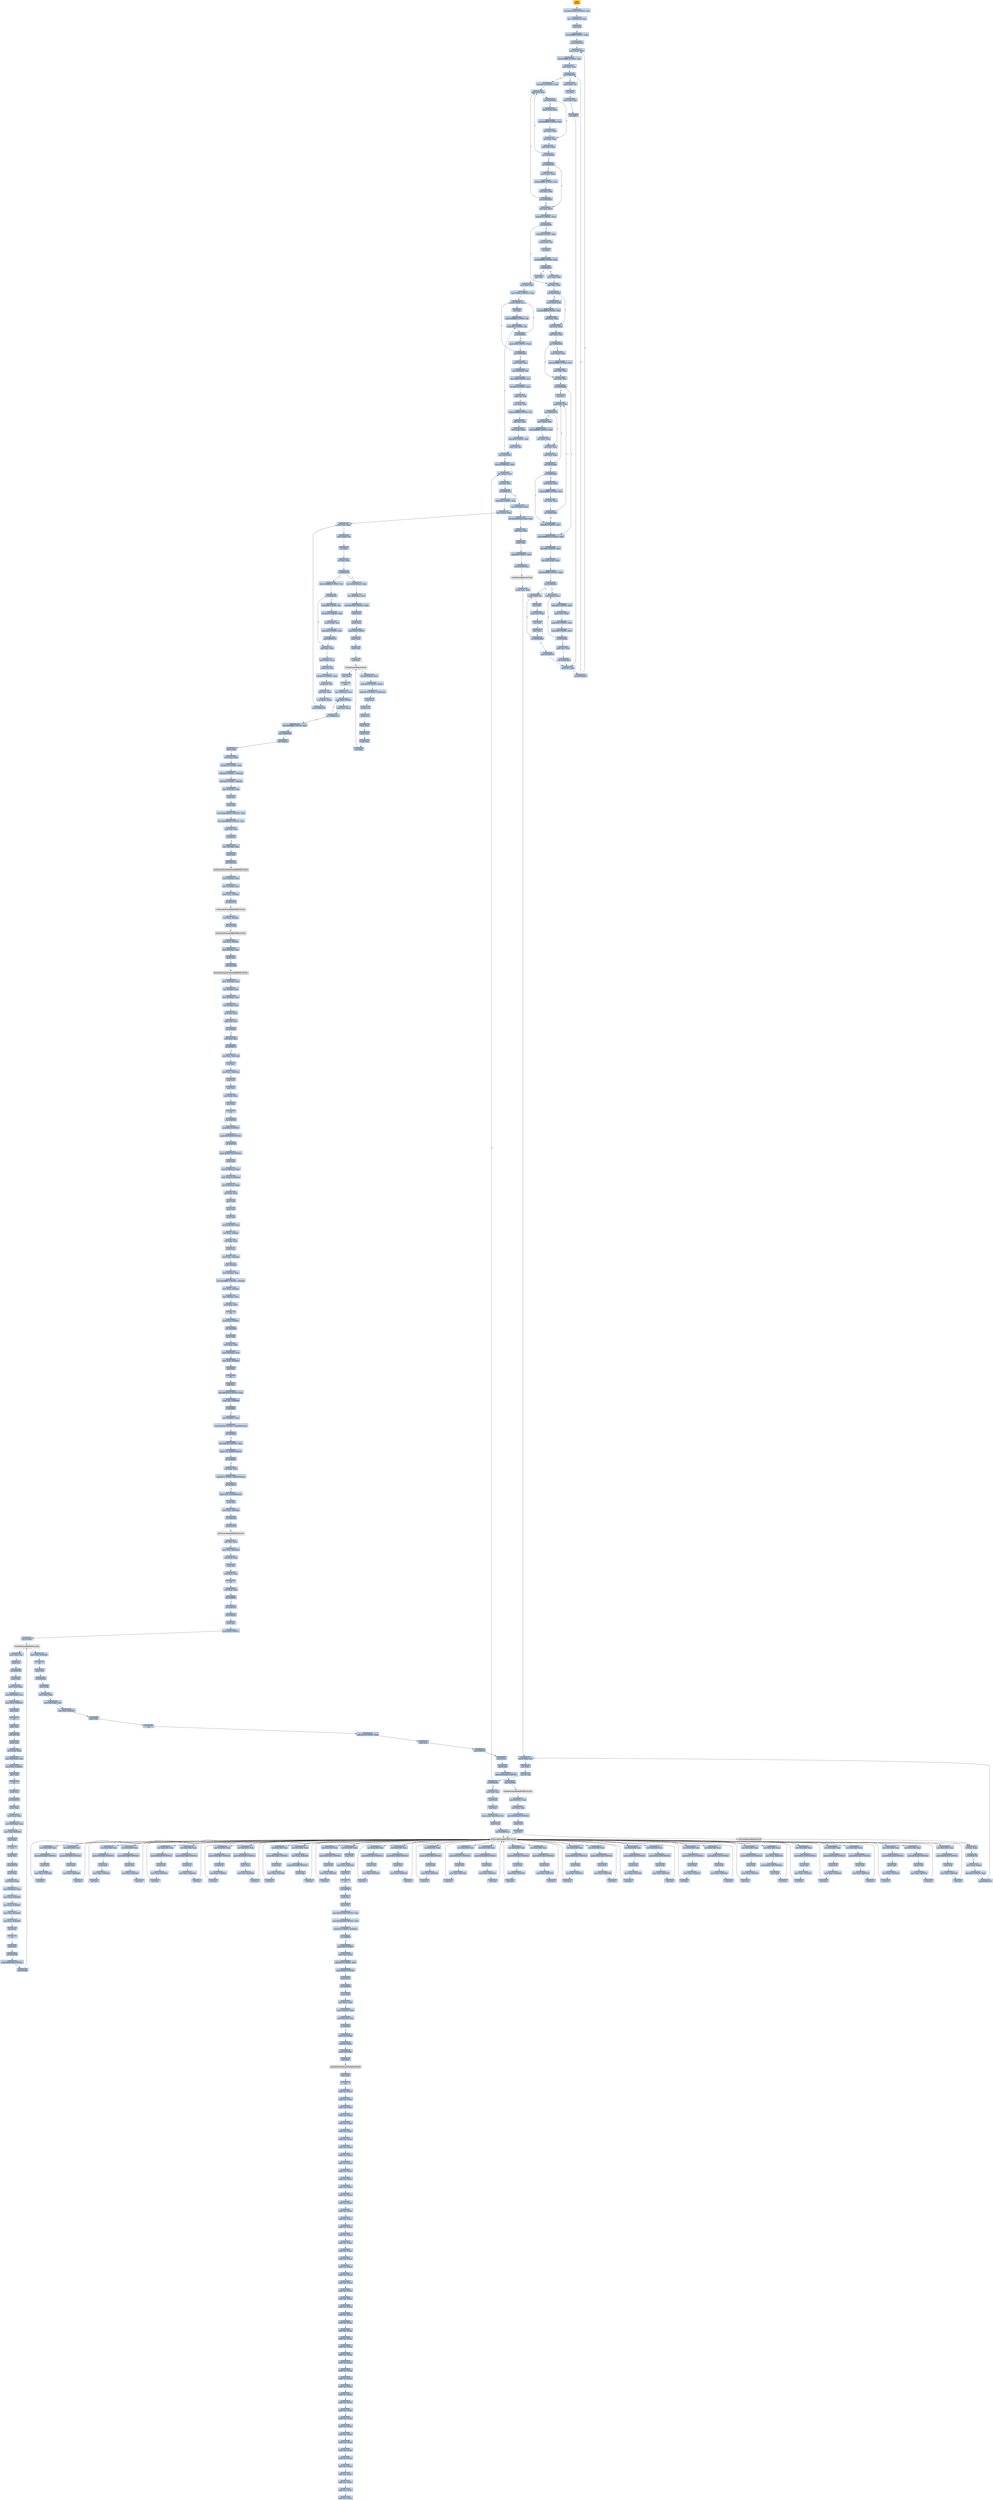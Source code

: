 digraph G {
node[shape=rectangle,style=filled,fillcolor=lightsteelblue,color=lightsteelblue]
bgcolor="transparent"
a0x0042a5f0pusha_[label="start\npusha ",fillcolor="orange",color="lightgrey"];
a0x0042a5f1movl_0x41c000UINT32_esi[label="0x0042a5f1\nmovl $0x41c000<UINT32>, %esi"];
a0x0042a5f6leal__110592esi__edi[label="0x0042a5f6\nleal -110592(%esi), %edi"];
a0x0042a5fcpushl_edi[label="0x0042a5fc\npushl %edi"];
a0x0042a5fdorl_0xffffffffUINT8_ebp[label="0x0042a5fd\norl $0xffffffff<UINT8>, %ebp"];
a0x0042a600jmp_0x0042a612[label="0x0042a600\njmp 0x0042a612"];
a0x0042a612movl_esi__ebx[label="0x0042a612\nmovl (%esi), %ebx"];
a0x0042a614subl_0xfffffffcUINT8_esi[label="0x0042a614\nsubl $0xfffffffc<UINT8>, %esi"];
a0x0042a617adcl_ebx_ebx[label="0x0042a617\nadcl %ebx, %ebx"];
a0x0042a619jb_0x0042a608[label="0x0042a619\njb 0x0042a608"];
a0x0042a608movb_esi__al[label="0x0042a608\nmovb (%esi), %al"];
a0x0042a60aincl_esi[label="0x0042a60a\nincl %esi"];
a0x0042a60bmovb_al_edi_[label="0x0042a60b\nmovb %al, (%edi)"];
a0x0042a60dincl_edi[label="0x0042a60d\nincl %edi"];
a0x0042a60eaddl_ebx_ebx[label="0x0042a60e\naddl %ebx, %ebx"];
a0x0042a610jne_0x0042a619[label="0x0042a610\njne 0x0042a619"];
a0x0042a61bmovl_0x1UINT32_eax[label="0x0042a61b\nmovl $0x1<UINT32>, %eax"];
a0x0042a620addl_ebx_ebx[label="0x0042a620\naddl %ebx, %ebx"];
a0x0042a622jne_0x0042a62b[label="0x0042a622\njne 0x0042a62b"];
a0x0042a62badcl_eax_eax[label="0x0042a62b\nadcl %eax, %eax"];
a0x0042a62daddl_ebx_ebx[label="0x0042a62d\naddl %ebx, %ebx"];
a0x0042a62fjae_0x0042a620[label="0x0042a62f\njae 0x0042a620"];
a0x0042a631jne_0x0042a63c[label="0x0042a631\njne 0x0042a63c"];
a0x0042a63cxorl_ecx_ecx[label="0x0042a63c\nxorl %ecx, %ecx"];
a0x0042a63esubl_0x3UINT8_eax[label="0x0042a63e\nsubl $0x3<UINT8>, %eax"];
a0x0042a641jb_0x0042a650[label="0x0042a641\njb 0x0042a650"];
a0x0042a650addl_ebx_ebx[label="0x0042a650\naddl %ebx, %ebx"];
a0x0042a652jne_0x0042a65b[label="0x0042a652\njne 0x0042a65b"];
a0x0042a65badcl_ecx_ecx[label="0x0042a65b\nadcl %ecx, %ecx"];
a0x0042a65daddl_ebx_ebx[label="0x0042a65d\naddl %ebx, %ebx"];
a0x0042a65fjne_0x0042a668[label="0x0042a65f\njne 0x0042a668"];
a0x0042a668adcl_ecx_ecx[label="0x0042a668\nadcl %ecx, %ecx"];
a0x0042a66ajne_0x0042a68c[label="0x0042a66a\njne 0x0042a68c"];
a0x0042a68ccmpl_0xfffff300UINT32_ebp[label="0x0042a68c\ncmpl $0xfffff300<UINT32>, %ebp"];
a0x0042a692adcl_0x1UINT8_ecx[label="0x0042a692\nadcl $0x1<UINT8>, %ecx"];
a0x0042a695leal_ediebp__edx[label="0x0042a695\nleal (%edi,%ebp), %edx"];
a0x0042a698cmpl_0xfffffffcUINT8_ebp[label="0x0042a698\ncmpl $0xfffffffc<UINT8>, %ebp"];
a0x0042a69bjbe_0x0042a6ac[label="0x0042a69b\njbe 0x0042a6ac"];
a0x0042a69dmovb_edx__al[label="0x0042a69d\nmovb (%edx), %al"];
a0x0042a69fincl_edx[label="0x0042a69f\nincl %edx"];
a0x0042a6a0movb_al_edi_[label="0x0042a6a0\nmovb %al, (%edi)"];
a0x0042a6a2incl_edi[label="0x0042a6a2\nincl %edi"];
a0x0042a6a3decl_ecx[label="0x0042a6a3\ndecl %ecx"];
a0x0042a6a4jne_0x0042a69d[label="0x0042a6a4\njne 0x0042a69d"];
a0x0042a6a6jmp_0x0042a60e[label="0x0042a6a6\njmp 0x0042a60e"];
a0x0042a643shll_0x8UINT8_eax[label="0x0042a643\nshll $0x8<UINT8>, %eax"];
a0x0042a646movb_esi__al[label="0x0042a646\nmovb (%esi), %al"];
a0x0042a648incl_esi[label="0x0042a648\nincl %esi"];
a0x0042a649xorl_0xffffffffUINT8_eax[label="0x0042a649\nxorl $0xffffffff<UINT8>, %eax"];
a0x0042a64cje_0x0042a6c2[label="0x0042a64c\nje 0x0042a6c2"];
a0x0042a64emovl_eax_ebp[label="0x0042a64e\nmovl %eax, %ebp"];
a0x0042a6acmovl_edx__eax[label="0x0042a6ac\nmovl (%edx), %eax"];
a0x0042a6aeaddl_0x4UINT8_edx[label="0x0042a6ae\naddl $0x4<UINT8>, %edx"];
a0x0042a6b1movl_eax_edi_[label="0x0042a6b1\nmovl %eax, (%edi)"];
a0x0042a6b3addl_0x4UINT8_edi[label="0x0042a6b3\naddl $0x4<UINT8>, %edi"];
a0x0042a6b6subl_0x4UINT8_ecx[label="0x0042a6b6\nsubl $0x4<UINT8>, %ecx"];
a0x0042a6b9ja_0x0042a6ac[label="0x0042a6b9\nja 0x0042a6ac"];
a0x0042a6bbaddl_ecx_edi[label="0x0042a6bb\naddl %ecx, %edi"];
a0x0042a6bdjmp_0x0042a60e[label="0x0042a6bd\njmp 0x0042a60e"];
a0x0042a654movl_esi__ebx[label="0x0042a654\nmovl (%esi), %ebx"];
a0x0042a656subl_0xfffffffcUINT8_esi[label="0x0042a656\nsubl $0xfffffffc<UINT8>, %esi"];
a0x0042a659adcl_ebx_ebx[label="0x0042a659\nadcl %ebx, %ebx"];
a0x0042a66cincl_ecx[label="0x0042a66c\nincl %ecx"];
a0x0042a66daddl_ebx_ebx[label="0x0042a66d\naddl %ebx, %ebx"];
a0x0042a66fjne_0x0042a678[label="0x0042a66f\njne 0x0042a678"];
a0x0042a678adcl_ecx_ecx[label="0x0042a678\nadcl %ecx, %ecx"];
a0x0042a67aaddl_ebx_ebx[label="0x0042a67a\naddl %ebx, %ebx"];
a0x0042a67cjae_0x0042a66d[label="0x0042a67c\njae 0x0042a66d"];
a0x0042a67ejne_0x0042a689[label="0x0042a67e\njne 0x0042a689"];
a0x0042a689addl_0x2UINT8_ecx[label="0x0042a689\naddl $0x2<UINT8>, %ecx"];
a0x0042a661movl_esi__ebx[label="0x0042a661\nmovl (%esi), %ebx"];
a0x0042a663subl_0xfffffffcUINT8_esi[label="0x0042a663\nsubl $0xfffffffc<UINT8>, %esi"];
a0x0042a666adcl_ebx_ebx[label="0x0042a666\nadcl %ebx, %ebx"];
a0x0042a633movl_esi__ebx[label="0x0042a633\nmovl (%esi), %ebx"];
a0x0042a635subl_0xfffffffcUINT8_esi[label="0x0042a635\nsubl $0xfffffffc<UINT8>, %esi"];
a0x0042a638adcl_ebx_ebx[label="0x0042a638\nadcl %ebx, %ebx"];
a0x0042a63ajae_0x0042a620[label="0x0042a63a\njae 0x0042a620"];
a0x0042a624movl_esi__ebx[label="0x0042a624\nmovl (%esi), %ebx"];
a0x0042a626subl_0xfffffffcUINT8_esi[label="0x0042a626\nsubl $0xfffffffc<UINT8>, %esi"];
a0x0042a629adcl_ebx_ebx[label="0x0042a629\nadcl %ebx, %ebx"];
a0x0042a680movl_esi__ebx[label="0x0042a680\nmovl (%esi), %ebx"];
a0x0042a682subl_0xfffffffcUINT8_esi[label="0x0042a682\nsubl $0xfffffffc<UINT8>, %esi"];
a0x0042a685adcl_ebx_ebx[label="0x0042a685\nadcl %ebx, %ebx"];
a0x0042a687jae_0x0042a66d[label="0x0042a687\njae 0x0042a66d"];
a0x0042a671movl_esi__ebx[label="0x0042a671\nmovl (%esi), %ebx"];
a0x0042a673subl_0xfffffffcUINT8_esi[label="0x0042a673\nsubl $0xfffffffc<UINT8>, %esi"];
a0x0042a676adcl_ebx_ebx[label="0x0042a676\nadcl %ebx, %ebx"];
a0x0042a6c2popl_esi[label="0x0042a6c2\npopl %esi"];
a0x0042a6c3movl_esi_edi[label="0x0042a6c3\nmovl %esi, %edi"];
a0x0042a6c5movl_0x62cUINT32_ecx[label="0x0042a6c5\nmovl $0x62c<UINT32>, %ecx"];
a0x0042a6camovb_edi__al[label="0x0042a6ca\nmovb (%edi), %al"];
a0x0042a6ccincl_edi[label="0x0042a6cc\nincl %edi"];
a0x0042a6cdsubb_0xffffffe8UINT8_al[label="0x0042a6cd\nsubb $0xffffffe8<UINT8>, %al"];
a0x0042a6cfcmpb_0x1UINT8_al[label="0x0042a6cf\ncmpb $0x1<UINT8>, %al"];
a0x0042a6d1ja_0x0042a6ca[label="0x0042a6d1\nja 0x0042a6ca"];
a0x0042a6d3cmpb_0x9UINT8_edi_[label="0x0042a6d3\ncmpb $0x9<UINT8>, (%edi)"];
a0x0042a6d6jne_0x0042a6ca[label="0x0042a6d6\njne 0x0042a6ca"];
a0x0042a6d8movl_edi__eax[label="0x0042a6d8\nmovl (%edi), %eax"];
a0x0042a6damovb_0x4edi__bl[label="0x0042a6da\nmovb 0x4(%edi), %bl"];
a0x0042a6ddshrw_0x8UINT8_ax[label="0x0042a6dd\nshrw $0x8<UINT8>, %ax"];
a0x0042a6e1roll_0x10UINT8_eax[label="0x0042a6e1\nroll $0x10<UINT8>, %eax"];
a0x0042a6e4xchgb_al_ah[label="0x0042a6e4\nxchgb %al, %ah"];
a0x0042a6e6subl_edi_eax[label="0x0042a6e6\nsubl %edi, %eax"];
a0x0042a6e8subb_0xffffffe8UINT8_bl[label="0x0042a6e8\nsubb $0xffffffe8<UINT8>, %bl"];
a0x0042a6ebaddl_esi_eax[label="0x0042a6eb\naddl %esi, %eax"];
a0x0042a6edmovl_eax_edi_[label="0x0042a6ed\nmovl %eax, (%edi)"];
a0x0042a6efaddl_0x5UINT8_edi[label="0x0042a6ef\naddl $0x5<UINT8>, %edi"];
a0x0042a6f2movb_bl_al[label="0x0042a6f2\nmovb %bl, %al"];
a0x0042a6f4loop_0x0042a6cf[label="0x0042a6f4\nloop 0x0042a6cf"];
a0x0042a6f6leal_0x27000esi__edi[label="0x0042a6f6\nleal 0x27000(%esi), %edi"];
a0x0042a6fcmovl_edi__eax[label="0x0042a6fc\nmovl (%edi), %eax"];
a0x0042a6feorl_eax_eax[label="0x0042a6fe\norl %eax, %eax"];
a0x0042a700je_0x0042a73e[label="0x0042a700\nje 0x0042a73e"];
a0x0042a702movl_0x4edi__ebx[label="0x0042a702\nmovl 0x4(%edi), %ebx"];
a0x0042a705leal_0x2a54ceaxesi__eax[label="0x0042a705\nleal 0x2a54c(%eax,%esi), %eax"];
a0x0042a70caddl_esi_ebx[label="0x0042a70c\naddl %esi, %ebx"];
a0x0042a70epushl_eax[label="0x0042a70e\npushl %eax"];
a0x0042a70faddl_0x8UINT8_edi[label="0x0042a70f\naddl $0x8<UINT8>, %edi"];
a0x0042a712call_0x2a5f0esi_[label="0x0042a712\ncall 0x2a5f0(%esi)"];
LoadLibraryA_kernel32_dll[label="LoadLibraryA@kernel32.dll",fillcolor="lightgrey",color="lightgrey"];
a0x0042a718xchgl_eax_ebp[label="0x0042a718\nxchgl %eax, %ebp"];
a0x0042a719movb_edi__al[label="0x0042a719\nmovb (%edi), %al"];
a0x0042a71bincl_edi[label="0x0042a71b\nincl %edi"];
a0x0042a71corb_al_al[label="0x0042a71c\norb %al, %al"];
a0x0042a71eje_0x0042a6fc[label="0x0042a71e\nje 0x0042a6fc"];
a0x0042a720movl_edi_ecx[label="0x0042a720\nmovl %edi, %ecx"];
a0x0042a722pushl_edi[label="0x0042a722\npushl %edi"];
a0x0042a723decl_eax[label="0x0042a723\ndecl %eax"];
a0x0042a724repnz_scasb_es_edi__al[label="0x0042a724\nrepnz scasb %es:(%edi), %al"];
a0x0042a726pushl_ebp[label="0x0042a726\npushl %ebp"];
a0x0042a727call_0x2a5f8esi_[label="0x0042a727\ncall 0x2a5f8(%esi)"];
GetProcAddress_kernel32_dll[label="GetProcAddress@kernel32.dll",fillcolor="lightgrey",color="lightgrey"];
a0x0042a72dorl_eax_eax[label="0x0042a72d\norl %eax, %eax"];
a0x0042a72fje_0x0042a738[label="0x0042a72f\nje 0x0042a738"];
a0x0042a731movl_eax_ebx_[label="0x0042a731\nmovl %eax, (%ebx)"];
a0x0042a733addl_0x4UINT8_ebx[label="0x0042a733\naddl $0x4<UINT8>, %ebx"];
a0x0042a736jmp_0x0042a719[label="0x0042a736\njmp 0x0042a719"];
GetProcAddress_KERNEL32_DLL[label="GetProcAddress@KERNEL32.DLL",fillcolor="lightgrey",color="lightgrey"];
a0x0042a73eaddl_0x4UINT8_edi[label="0x0042a73e\naddl $0x4<UINT8>, %edi"];
a0x0042a741leal__4esi__ebx[label="0x0042a741\nleal -4(%esi), %ebx"];
a0x0042a744xorl_eax_eax[label="0x0042a744\nxorl %eax, %eax"];
a0x0042a746movb_edi__al[label="0x0042a746\nmovb (%edi), %al"];
a0x0042a748incl_edi[label="0x0042a748\nincl %edi"];
a0x0042a749orl_eax_eax[label="0x0042a749\norl %eax, %eax"];
a0x0042a74bje_0x0042a76f[label="0x0042a74b\nje 0x0042a76f"];
a0x0042a74dcmpb_0xffffffefUINT8_al[label="0x0042a74d\ncmpb $0xffffffef<UINT8>, %al"];
a0x0042a74fja_0x0042a762[label="0x0042a74f\nja 0x0042a762"];
a0x0042a751addl_eax_ebx[label="0x0042a751\naddl %eax, %ebx"];
a0x0042a753movl_ebx__eax[label="0x0042a753\nmovl (%ebx), %eax"];
a0x0042a755xchgb_al_ah[label="0x0042a755\nxchgb %al, %ah"];
a0x0042a757roll_0x10UINT8_eax[label="0x0042a757\nroll $0x10<UINT8>, %eax"];
a0x0042a75axchgb_al_ah[label="0x0042a75a\nxchgb %al, %ah"];
a0x0042a75caddl_esi_eax[label="0x0042a75c\naddl %esi, %eax"];
a0x0042a75emovl_eax_ebx_[label="0x0042a75e\nmovl %eax, (%ebx)"];
a0x0042a760jmp_0x0042a744[label="0x0042a760\njmp 0x0042a744"];
a0x0042a762andb_0xfUINT8_al[label="0x0042a762\nandb $0xf<UINT8>, %al"];
a0x0042a764shll_0x10UINT8_eax[label="0x0042a764\nshll $0x10<UINT8>, %eax"];
a0x0042a767movw_edi__ax[label="0x0042a767\nmovw (%edi), %ax"];
a0x0042a76aaddl_0x2UINT8_edi[label="0x0042a76a\naddl $0x2<UINT8>, %edi"];
a0x0042a76djmp_0x0042a751[label="0x0042a76d\njmp 0x0042a751"];
a0x0042a76fmovl_0x2a5fcesi__ebp[label="0x0042a76f\nmovl 0x2a5fc(%esi), %ebp"];
a0x0042a775leal__4096esi__edi[label="0x0042a775\nleal -4096(%esi), %edi"];
a0x0042a77bmovl_0x1000UINT32_ebx[label="0x0042a77b\nmovl $0x1000<UINT32>, %ebx"];
a0x0042a780pushl_eax[label="0x0042a780\npushl %eax"];
a0x0042a781pushl_esp[label="0x0042a781\npushl %esp"];
a0x0042a782pushl_0x4UINT8[label="0x0042a782\npushl $0x4<UINT8>"];
a0x0042a784pushl_ebx[label="0x0042a784\npushl %ebx"];
a0x0042a785pushl_edi[label="0x0042a785\npushl %edi"];
a0x0042a786call_ebp[label="0x0042a786\ncall %ebp"];
VirtualProtect_kernel32_dll[label="VirtualProtect@kernel32.dll",fillcolor="lightgrey",color="lightgrey"];
a0x0042a788leal_0x21fedi__eax[label="0x0042a788\nleal 0x21f(%edi), %eax"];
a0x0042a78eandb_0x7fUINT8_eax_[label="0x0042a78e\nandb $0x7f<UINT8>, (%eax)"];
a0x0042a791andb_0x7fUINT8_0x28eax_[label="0x0042a791\nandb $0x7f<UINT8>, 0x28(%eax)"];
a0x0042a795popl_eax[label="0x0042a795\npopl %eax"];
a0x0042a796pushl_eax[label="0x0042a796\npushl %eax"];
a0x0042a797pushl_esp[label="0x0042a797\npushl %esp"];
a0x0042a798pushl_eax[label="0x0042a798\npushl %eax"];
a0x0042a799pushl_ebx[label="0x0042a799\npushl %ebx"];
a0x0042a79apushl_edi[label="0x0042a79a\npushl %edi"];
a0x0042a79bcall_ebp[label="0x0042a79b\ncall %ebp"];
a0x0042a79dpopl_eax[label="0x0042a79d\npopl %eax"];
a0x0042a79epopa_[label="0x0042a79e\npopa "];
a0x0042a79fleal__128esp__eax[label="0x0042a79f\nleal -128(%esp), %eax"];
a0x0042a7a3pushl_0x0UINT8[label="0x0042a7a3\npushl $0x0<UINT8>"];
a0x0042a7a5cmpl_eax_esp[label="0x0042a7a5\ncmpl %eax, %esp"];
a0x0042a7a7jne_0x0042a7a3[label="0x0042a7a7\njne 0x0042a7a3"];
a0x0042a7a9subl_0xffffff80UINT8_esp[label="0x0042a7a9\nsubl $0xffffff80<UINT8>, %esp"];
a0x0042a7acjmp_0x0040699f[label="0x0042a7ac\njmp 0x0040699f"];
a0x0040699fcall_0x40d4ea[label="0x0040699f\ncall 0x40d4ea"];
a0x0040d4eapushl_ebp[label="0x0040d4ea\npushl %ebp"];
a0x0040d4ebmovl_esp_ebp[label="0x0040d4eb\nmovl %esp, %ebp"];
a0x0040d4edsubl_0x14UINT8_esp[label="0x0040d4ed\nsubl $0x14<UINT8>, %esp"];
a0x0040d4f0andl_0x0UINT8__12ebp_[label="0x0040d4f0\nandl $0x0<UINT8>, -12(%ebp)"];
a0x0040d4f4andl_0x0UINT8__8ebp_[label="0x0040d4f4\nandl $0x0<UINT8>, -8(%ebp)"];
a0x0040d4f8movl_0x421368_eax[label="0x0040d4f8\nmovl 0x421368, %eax"];
a0x0040d4fdpushl_esi[label="0x0040d4fd\npushl %esi"];
a0x0040d4fepushl_edi[label="0x0040d4fe\npushl %edi"];
a0x0040d4ffmovl_0xbb40e64eUINT32_edi[label="0x0040d4ff\nmovl $0xbb40e64e<UINT32>, %edi"];
a0x0040d504movl_0xffff0000UINT32_esi[label="0x0040d504\nmovl $0xffff0000<UINT32>, %esi"];
a0x0040d509cmpl_edi_eax[label="0x0040d509\ncmpl %edi, %eax"];
a0x0040d50bje_0x40d51a[label="0x0040d50b\nje 0x40d51a"];
a0x0040d51aleal__12ebp__eax[label="0x0040d51a\nleal -12(%ebp), %eax"];
a0x0040d51dpushl_eax[label="0x0040d51d\npushl %eax"];
a0x0040d51ecall_0x41418c[label="0x0040d51e\ncall 0x41418c"];
GetSystemTimeAsFileTime_KERNEL32_DLL[label="GetSystemTimeAsFileTime@KERNEL32.DLL",fillcolor="lightgrey",color="lightgrey"];
a0x0040d524movl__8ebp__eax[label="0x0040d524\nmovl -8(%ebp), %eax"];
a0x0040d527xorl__12ebp__eax[label="0x0040d527\nxorl -12(%ebp), %eax"];
a0x0040d52amovl_eax__4ebp_[label="0x0040d52a\nmovl %eax, -4(%ebp)"];
a0x0040d52dcall_0x414174[label="0x0040d52d\ncall 0x414174"];
GetCurrentThreadId_KERNEL32_DLL[label="GetCurrentThreadId@KERNEL32.DLL",fillcolor="lightgrey",color="lightgrey"];
a0x0040d533xorl_eax__4ebp_[label="0x0040d533\nxorl %eax, -4(%ebp)"];
a0x0040d536call_0x414188[label="0x0040d536\ncall 0x414188"];
GetCurrentProcessId_KERNEL32_DLL[label="GetCurrentProcessId@KERNEL32.DLL",fillcolor="lightgrey",color="lightgrey"];
a0x0040d53cxorl_eax__4ebp_[label="0x0040d53c\nxorl %eax, -4(%ebp)"];
a0x0040d53fleal__20ebp__eax[label="0x0040d53f\nleal -20(%ebp), %eax"];
a0x0040d542pushl_eax[label="0x0040d542\npushl %eax"];
a0x0040d543call_0x414184[label="0x0040d543\ncall 0x414184"];
QueryPerformanceCounter_KERNEL32_DLL[label="QueryPerformanceCounter@KERNEL32.DLL",fillcolor="lightgrey",color="lightgrey"];
a0x0040d549movl__16ebp__ecx[label="0x0040d549\nmovl -16(%ebp), %ecx"];
a0x0040d54cleal__4ebp__eax[label="0x0040d54c\nleal -4(%ebp), %eax"];
a0x0040d54fxorl__20ebp__ecx[label="0x0040d54f\nxorl -20(%ebp), %ecx"];
a0x0040d552xorl__4ebp__ecx[label="0x0040d552\nxorl -4(%ebp), %ecx"];
a0x0040d555xorl_eax_ecx[label="0x0040d555\nxorl %eax, %ecx"];
a0x0040d557cmpl_edi_ecx[label="0x0040d557\ncmpl %edi, %ecx"];
a0x0040d559jne_0x40d562[label="0x0040d559\njne 0x40d562"];
a0x0040d562testl_ecx_esi[label="0x0040d562\ntestl %ecx, %esi"];
a0x0040d564jne_0x40d572[label="0x0040d564\njne 0x40d572"];
a0x0040d572movl_ecx_0x421368[label="0x0040d572\nmovl %ecx, 0x421368"];
a0x0040d578notl_ecx[label="0x0040d578\nnotl %ecx"];
a0x0040d57amovl_ecx_0x42136c[label="0x0040d57a\nmovl %ecx, 0x42136c"];
a0x0040d580popl_edi[label="0x0040d580\npopl %edi"];
a0x0040d581popl_esi[label="0x0040d581\npopl %esi"];
a0x0040d582movl_ebp_esp[label="0x0040d582\nmovl %ebp, %esp"];
a0x0040d584popl_ebp[label="0x0040d584\npopl %ebp"];
a0x0040d585ret[label="0x0040d585\nret"];
a0x004069a4jmp_0x406824[label="0x004069a4\njmp 0x406824"];
a0x00406824pushl_0x14UINT8[label="0x00406824\npushl $0x14<UINT8>"];
a0x00406826pushl_0x41fd38UINT32[label="0x00406826\npushl $0x41fd38<UINT32>"];
a0x0040682bcall_0x4076e0[label="0x0040682b\ncall 0x4076e0"];
a0x004076e0pushl_0x407740UINT32[label="0x004076e0\npushl $0x407740<UINT32>"];
a0x004076e5pushl_fs_0[label="0x004076e5\npushl %fs:0"];
a0x004076ecmovl_0x10esp__eax[label="0x004076ec\nmovl 0x10(%esp), %eax"];
a0x004076f0movl_ebp_0x10esp_[label="0x004076f0\nmovl %ebp, 0x10(%esp)"];
a0x004076f4leal_0x10esp__ebp[label="0x004076f4\nleal 0x10(%esp), %ebp"];
a0x004076f8subl_eax_esp[label="0x004076f8\nsubl %eax, %esp"];
a0x004076fapushl_ebx[label="0x004076fa\npushl %ebx"];
a0x004076fbpushl_esi[label="0x004076fb\npushl %esi"];
a0x004076fcpushl_edi[label="0x004076fc\npushl %edi"];
a0x004076fdmovl_0x421368_eax[label="0x004076fd\nmovl 0x421368, %eax"];
a0x00407702xorl_eax__4ebp_[label="0x00407702\nxorl %eax, -4(%ebp)"];
a0x00407705xorl_ebp_eax[label="0x00407705\nxorl %ebp, %eax"];
a0x00407707pushl_eax[label="0x00407707\npushl %eax"];
a0x00407708movl_esp__24ebp_[label="0x00407708\nmovl %esp, -24(%ebp)"];
a0x0040770bpushl__8ebp_[label="0x0040770b\npushl -8(%ebp)"];
a0x0040770emovl__4ebp__eax[label="0x0040770e\nmovl -4(%ebp), %eax"];
a0x00407711movl_0xfffffffeUINT32__4ebp_[label="0x00407711\nmovl $0xfffffffe<UINT32>, -4(%ebp)"];
a0x00407718movl_eax__8ebp_[label="0x00407718\nmovl %eax, -8(%ebp)"];
a0x0040771bleal__16ebp__eax[label="0x0040771b\nleal -16(%ebp), %eax"];
a0x0040771emovl_eax_fs_0[label="0x0040771e\nmovl %eax, %fs:0"];
a0x00407724ret[label="0x00407724\nret"];
a0x00406830pushl_0x1UINT8[label="0x00406830\npushl $0x1<UINT8>"];
a0x00406832call_0x40d49d[label="0x00406832\ncall 0x40d49d"];
a0x0040d49dpushl_ebp[label="0x0040d49d\npushl %ebp"];
a0x0040d49emovl_esp_ebp[label="0x0040d49e\nmovl %esp, %ebp"];
a0x0040d4a0movl_0x8ebp__eax[label="0x0040d4a0\nmovl 0x8(%ebp), %eax"];
a0x0040d4a3movl_eax_0x4226c0[label="0x0040d4a3\nmovl %eax, 0x4226c0"];
a0x0040d4a8popl_ebp[label="0x0040d4a8\npopl %ebp"];
a0x0040d4a9ret[label="0x0040d4a9\nret"];
a0x00406837popl_ecx[label="0x00406837\npopl %ecx"];
a0x00406838movl_0x5a4dUINT32_eax[label="0x00406838\nmovl $0x5a4d<UINT32>, %eax"];
a0x0040683dcmpw_ax_0x400000[label="0x0040683d\ncmpw %ax, 0x400000"];
a0x00406844je_0x40684a[label="0x00406844\nje 0x40684a"];
a0x0040684amovl_0x40003c_eax[label="0x0040684a\nmovl 0x40003c, %eax"];
a0x0040684fcmpl_0x4550UINT32_0x400000eax_[label="0x0040684f\ncmpl $0x4550<UINT32>, 0x400000(%eax)"];
a0x00406859jne_0x406846[label="0x00406859\njne 0x406846"];
a0x0040685bmovl_0x10bUINT32_ecx[label="0x0040685b\nmovl $0x10b<UINT32>, %ecx"];
a0x00406860cmpw_cx_0x400018eax_[label="0x00406860\ncmpw %cx, 0x400018(%eax)"];
a0x00406867jne_0x406846[label="0x00406867\njne 0x406846"];
a0x00406869xorl_ebx_ebx[label="0x00406869\nxorl %ebx, %ebx"];
a0x0040686bcmpl_0xeUINT8_0x400074eax_[label="0x0040686b\ncmpl $0xe<UINT8>, 0x400074(%eax)"];
a0x00406872jbe_0x40687d[label="0x00406872\njbe 0x40687d"];
a0x00406874cmpl_ebx_0x4000e8eax_[label="0x00406874\ncmpl %ebx, 0x4000e8(%eax)"];
a0x0040687asetne_bl[label="0x0040687a\nsetne %bl"];
a0x0040687dmovl_ebx__28ebp_[label="0x0040687d\nmovl %ebx, -28(%ebp)"];
a0x00406880call_0x40a32d[label="0x00406880\ncall 0x40a32d"];
a0x0040a32dcall_0x414178[label="0x0040a32d\ncall 0x414178"];
GetProcessHeap_KERNEL32_DLL[label="GetProcessHeap@KERNEL32.DLL",fillcolor="lightgrey",color="lightgrey"];
a0x0040a333xorl_ecx_ecx[label="0x0040a333\nxorl %ecx, %ecx"];
a0x0040a335movl_eax_0x422d18[label="0x0040a335\nmovl %eax, 0x422d18"];
a0x0040a33atestl_eax_eax[label="0x0040a33a\ntestl %eax, %eax"];
a0x0040a33csetne_cl[label="0x0040a33c\nsetne %cl"];
a0x0040a33fmovl_ecx_eax[label="0x0040a33f\nmovl %ecx, %eax"];
a0x0040a341ret[label="0x0040a341\nret"];
a0x00406885testl_eax_eax[label="0x00406885\ntestl %eax, %eax"];
a0x00406887jne_0x406891[label="0x00406887\njne 0x406891"];
a0x00406891call_0x40a215[label="0x00406891\ncall 0x40a215"];
a0x0040a215call_0x4053ec[label="0x0040a215\ncall 0x4053ec"];
a0x004053ecpushl_esi[label="0x004053ec\npushl %esi"];
a0x004053edpushl_0x0UINT8[label="0x004053ed\npushl $0x0<UINT8>"];
a0x004053efcall_0x4140f4[label="0x004053ef\ncall 0x4140f4"];
EncodePointer_KERNEL32_DLL[label="EncodePointer@KERNEL32.DLL",fillcolor="lightgrey",color="lightgrey"];
a0x004053f5movl_eax_esi[label="0x004053f5\nmovl %eax, %esi"];
a0x004053f7pushl_esi[label="0x004053f7\npushl %esi"];
a0x004053f8call_0x40a320[label="0x004053f8\ncall 0x40a320"];
a0x0040a320pushl_ebp[label="0x0040a320\npushl %ebp"];
a0x0040a321movl_esp_ebp[label="0x0040a321\nmovl %esp, %ebp"];
a0x0040a323movl_0x8ebp__eax[label="0x0040a323\nmovl 0x8(%ebp), %eax"];
a0x0040a326movl_eax_0x422d10[label="0x0040a326\nmovl %eax, 0x422d10"];
a0x0040a32bpopl_ebp[label="0x0040a32b\npopl %ebp"];
a0x0040a32cret[label="0x0040a32c\nret"];
a0x004053fdpushl_esi[label="0x004053fd\npushl %esi"];
a0x004053fecall_0x4079f9[label="0x004053fe\ncall 0x4079f9"];
a0x004079f9pushl_ebp[label="0x004079f9\npushl %ebp"];
a0x004079famovl_esp_ebp[label="0x004079fa\nmovl %esp, %ebp"];
a0x004079fcmovl_0x8ebp__eax[label="0x004079fc\nmovl 0x8(%ebp), %eax"];
a0x004079ffmovl_eax_0x4225ac[label="0x004079ff\nmovl %eax, 0x4225ac"];
a0x00407a04popl_ebp[label="0x00407a04\npopl %ebp"];
a0x00407a05ret[label="0x00407a05\nret"];
a0x00405403pushl_esi[label="0x00405403\npushl %esi"];
a0x00405404call_0x40a7a5[label="0x00405404\ncall 0x40a7a5"];
a0x0040a7a5pushl_ebp[label="0x0040a7a5\npushl %ebp"];
a0x0040a7a6movl_esp_ebp[label="0x0040a7a6\nmovl %esp, %ebp"];
a0x0040a7a8movl_0x8ebp__eax[label="0x0040a7a8\nmovl 0x8(%ebp), %eax"];
a0x0040a7abmovl_eax_0x423044[label="0x0040a7ab\nmovl %eax, 0x423044"];
a0x0040a7b0popl_ebp[label="0x0040a7b0\npopl %ebp"];
a0x0040a7b1ret[label="0x0040a7b1\nret"];
a0x00405409pushl_esi[label="0x00405409\npushl %esi"];
a0x0040540acall_0x40a7bf[label="0x0040540a\ncall 0x40a7bf"];
a0x0040a7bfpushl_ebp[label="0x0040a7bf\npushl %ebp"];
a0x0040a7c0movl_esp_ebp[label="0x0040a7c0\nmovl %esp, %ebp"];
a0x0040a7c2movl_0x8ebp__eax[label="0x0040a7c2\nmovl 0x8(%ebp), %eax"];
a0x0040a7c5movl_eax_0x423048[label="0x0040a7c5\nmovl %eax, 0x423048"];
a0x0040a7camovl_eax_0x42304c[label="0x0040a7ca\nmovl %eax, 0x42304c"];
a0x0040a7cfmovl_eax_0x423050[label="0x0040a7cf\nmovl %eax, 0x423050"];
a0x0040a7d4movl_eax_0x423054[label="0x0040a7d4\nmovl %eax, 0x423054"];
a0x0040a7d9popl_ebp[label="0x0040a7d9\npopl %ebp"];
a0x0040a7daret[label="0x0040a7da\nret"];
a0x0040540fpushl_esi[label="0x0040540f\npushl %esi"];
a0x00405410call_0x40a794[label="0x00405410\ncall 0x40a794"];
a0x0040a794pushl_0x40a760UINT32[label="0x0040a794\npushl $0x40a760<UINT32>"];
a0x0040a799call_0x4140f4[label="0x0040a799\ncall 0x4140f4"];
a0x0040a79fmovl_eax_0x423040[label="0x0040a79f\nmovl %eax, 0x423040"];
a0x0040a7a4ret[label="0x0040a7a4\nret"];
a0x00405415pushl_esi[label="0x00405415\npushl %esi"];
a0x00405416call_0x40a9d0[label="0x00405416\ncall 0x40a9d0"];
a0x0040a9d0pushl_ebp[label="0x0040a9d0\npushl %ebp"];
a0x0040a9d1movl_esp_ebp[label="0x0040a9d1\nmovl %esp, %ebp"];
a0x0040a9d3movl_0x8ebp__eax[label="0x0040a9d3\nmovl 0x8(%ebp), %eax"];
a0x0040a9d6movl_eax_0x42305c[label="0x0040a9d6\nmovl %eax, 0x42305c"];
a0x0040a9dbpopl_ebp[label="0x0040a9db\npopl %ebp"];
a0x0040a9dcret[label="0x0040a9dc\nret"];
a0x0040541baddl_0x18UINT8_esp[label="0x0040541b\naddl $0x18<UINT8>, %esp"];
a0x0040541epopl_esi[label="0x0040541e\npopl %esi"];
a0x0040541fjmp_0x409070[label="0x0040541f\njmp 0x409070"];
a0x00409070pushl_esi[label="0x00409070\npushl %esi"];
a0x00409071pushl_edi[label="0x00409071\npushl %edi"];
a0x00409072pushl_0x41aab0UINT32[label="0x00409072\npushl $0x41aab0<UINT32>"];
a0x00409077call_0x4140b8[label="0x00409077\ncall 0x4140b8"];
GetModuleHandleW_KERNEL32_DLL[label="GetModuleHandleW@KERNEL32.DLL",fillcolor="lightgrey",color="lightgrey"];
a0x0040907dmovl_0x4140cc_esi[label="0x0040907d\nmovl 0x4140cc, %esi"];
a0x00409083movl_eax_edi[label="0x00409083\nmovl %eax, %edi"];
a0x00409085pushl_0x41bec8UINT32[label="0x00409085\npushl $0x41bec8<UINT32>"];
a0x0040908apushl_edi[label="0x0040908a\npushl %edi"];
a0x0040908bcall_esi[label="0x0040908b\ncall %esi"];
a0x0040908dxorl_0x421368_eax[label="0x0040908d\nxorl 0x421368, %eax"];
a0x00409093pushl_0x41bed4UINT32[label="0x00409093\npushl $0x41bed4<UINT32>"];
a0x00409098pushl_edi[label="0x00409098\npushl %edi"];
a0x00409099movl_eax_0x4232c0[label="0x00409099\nmovl %eax, 0x4232c0"];
a0x0040909ecall_esi[label="0x0040909e\ncall %esi"];
a0x004090a0xorl_0x421368_eax[label="0x004090a0\nxorl 0x421368, %eax"];
a0x004090a6pushl_0x41bedcUINT32[label="0x004090a6\npushl $0x41bedc<UINT32>"];
a0x004090abpushl_edi[label="0x004090ab\npushl %edi"];
a0x004090acmovl_eax_0x4232c4[label="0x004090ac\nmovl %eax, 0x4232c4"];
a0x004090b1call_esi[label="0x004090b1\ncall %esi"];
a0x004090b3xorl_0x421368_eax[label="0x004090b3\nxorl 0x421368, %eax"];
a0x004090b9pushl_0x41bee8UINT32[label="0x004090b9\npushl $0x41bee8<UINT32>"];
a0x004090bepushl_edi[label="0x004090be\npushl %edi"];
a0x004090bfmovl_eax_0x4232c8[label="0x004090bf\nmovl %eax, 0x4232c8"];
a0x004090c4call_esi[label="0x004090c4\ncall %esi"];
a0x004090c6xorl_0x421368_eax[label="0x004090c6\nxorl 0x421368, %eax"];
a0x004090ccpushl_0x41bef4UINT32[label="0x004090cc\npushl $0x41bef4<UINT32>"];
a0x004090d1pushl_edi[label="0x004090d1\npushl %edi"];
a0x004090d2movl_eax_0x4232cc[label="0x004090d2\nmovl %eax, 0x4232cc"];
a0x004090d7call_esi[label="0x004090d7\ncall %esi"];
a0x004090d9xorl_0x421368_eax[label="0x004090d9\nxorl 0x421368, %eax"];
a0x004090dfpushl_0x41bf10UINT32[label="0x004090df\npushl $0x41bf10<UINT32>"];
a0x004090e4pushl_edi[label="0x004090e4\npushl %edi"];
a0x004090e5movl_eax_0x4232d0[label="0x004090e5\nmovl %eax, 0x4232d0"];
a0x004090eacall_esi[label="0x004090ea\ncall %esi"];
a0x004090ecxorl_0x421368_eax[label="0x004090ec\nxorl 0x421368, %eax"];
a0x004090f2pushl_0x41bf20UINT32[label="0x004090f2\npushl $0x41bf20<UINT32>"];
a0x004090f7pushl_edi[label="0x004090f7\npushl %edi"];
a0x004090f8movl_eax_0x4232d4[label="0x004090f8\nmovl %eax, 0x4232d4"];
a0x004090fdcall_esi[label="0x004090fd\ncall %esi"];
a0x004090ffxorl_0x421368_eax[label="0x004090ff\nxorl 0x421368, %eax"];
a0x00409105pushl_0x41bf34UINT32[label="0x00409105\npushl $0x41bf34<UINT32>"];
a0x0040910apushl_edi[label="0x0040910a\npushl %edi"];
a0x0040910bmovl_eax_0x4232d8[label="0x0040910b\nmovl %eax, 0x4232d8"];
a0x00409110call_esi[label="0x00409110\ncall %esi"];
a0x00409112xorl_0x421368_eax[label="0x00409112\nxorl 0x421368, %eax"];
a0x00409118pushl_0x41bf4cUINT32[label="0x00409118\npushl $0x41bf4c<UINT32>"];
a0x0040911dpushl_edi[label="0x0040911d\npushl %edi"];
a0x0040911emovl_eax_0x4232dc[label="0x0040911e\nmovl %eax, 0x4232dc"];
a0x00409123call_esi[label="0x00409123\ncall %esi"];
a0x00409125xorl_0x421368_eax[label="0x00409125\nxorl 0x421368, %eax"];
a0x0040912bpushl_0x41bf64UINT32[label="0x0040912b\npushl $0x41bf64<UINT32>"];
a0x00409130pushl_edi[label="0x00409130\npushl %edi"];
a0x00409131movl_eax_0x4232e0[label="0x00409131\nmovl %eax, 0x4232e0"];
a0x00409136call_esi[label="0x00409136\ncall %esi"];
a0x00409138xorl_0x421368_eax[label="0x00409138\nxorl 0x421368, %eax"];
a0x0040913epushl_0x41bf78UINT32[label="0x0040913e\npushl $0x41bf78<UINT32>"];
a0x00409143pushl_edi[label="0x00409143\npushl %edi"];
a0x00409144movl_eax_0x4232e4[label="0x00409144\nmovl %eax, 0x4232e4"];
a0x00409149call_esi[label="0x00409149\ncall %esi"];
a0x0040914bxorl_0x421368_eax[label="0x0040914b\nxorl 0x421368, %eax"];
a0x00409151pushl_0x41bf98UINT32[label="0x00409151\npushl $0x41bf98<UINT32>"];
a0x00409156pushl_edi[label="0x00409156\npushl %edi"];
a0x00409157movl_eax_0x4232e8[label="0x00409157\nmovl %eax, 0x4232e8"];
a0x0040915ccall_esi[label="0x0040915c\ncall %esi"];
a0x0040915exorl_0x421368_eax[label="0x0040915e\nxorl 0x421368, %eax"];
a0x00409164pushl_0x41bfb0UINT32[label="0x00409164\npushl $0x41bfb0<UINT32>"];
a0x00409169pushl_edi[label="0x00409169\npushl %edi"];
a0x0040916amovl_eax_0x4232ec[label="0x0040916a\nmovl %eax, 0x4232ec"];
a0x0040916fcall_esi[label="0x0040916f\ncall %esi"];
a0x00409171xorl_0x421368_eax[label="0x00409171\nxorl 0x421368, %eax"];
a0x00409177pushl_0x41bfc8UINT32[label="0x00409177\npushl $0x41bfc8<UINT32>"];
a0x0040917cpushl_edi[label="0x0040917c\npushl %edi"];
a0x0040917dmovl_eax_0x4232f0[label="0x0040917d\nmovl %eax, 0x4232f0"];
a0x00409182call_esi[label="0x00409182\ncall %esi"];
a0x00409184xorl_0x421368_eax[label="0x00409184\nxorl 0x421368, %eax"];
a0x0040918apushl_0x41bfdcUINT32[label="0x0040918a\npushl $0x41bfdc<UINT32>"];
a0x0040918fpushl_edi[label="0x0040918f\npushl %edi"];
a0x00409190movl_eax_0x4232f4[label="0x00409190\nmovl %eax, 0x4232f4"];
a0x00409195call_esi[label="0x00409195\ncall %esi"];
a0x00409197xorl_0x421368_eax[label="0x00409197\nxorl 0x421368, %eax"];
a0x0040919dmovl_eax_0x4232f8[label="0x0040919d\nmovl %eax, 0x4232f8"];
a0x004091a2pushl_0x41bff0UINT32[label="0x004091a2\npushl $0x41bff0<UINT32>"];
a0x004091a7pushl_edi[label="0x004091a7\npushl %edi"];
a0x004091a8call_esi[label="0x004091a8\ncall %esi"];
a0x004091aaxorl_0x421368_eax[label="0x004091aa\nxorl 0x421368, %eax"];
a0x004091b0pushl_0x41c00cUINT32[label="0x004091b0\npushl $0x41c00c<UINT32>"];
a0x004091b5pushl_edi[label="0x004091b5\npushl %edi"];
a0x004091b6movl_eax_0x4232fc[label="0x004091b6\nmovl %eax, 0x4232fc"];
a0x004091bbcall_esi[label="0x004091bb\ncall %esi"];
a0x004091bdxorl_0x421368_eax[label="0x004091bd\nxorl 0x421368, %eax"];
a0x004091c3pushl_0x41c02cUINT32[label="0x004091c3\npushl $0x41c02c<UINT32>"];
a0x004091c8pushl_edi[label="0x004091c8\npushl %edi"];
a0x004091c9movl_eax_0x423300[label="0x004091c9\nmovl %eax, 0x423300"];
a0x004091cecall_esi[label="0x004091ce\ncall %esi"];
a0x004091d0xorl_0x421368_eax[label="0x004091d0\nxorl 0x421368, %eax"];
a0x004091d6pushl_0x41c048UINT32[label="0x004091d6\npushl $0x41c048<UINT32>"];
a0x004091dbpushl_edi[label="0x004091db\npushl %edi"];
a0x004091dcmovl_eax_0x423304[label="0x004091dc\nmovl %eax, 0x423304"];
a0x004091e1call_esi[label="0x004091e1\ncall %esi"];
a0x004091e3xorl_0x421368_eax[label="0x004091e3\nxorl 0x421368, %eax"];
a0x004091e9pushl_0x41c068UINT32[label="0x004091e9\npushl $0x41c068<UINT32>"];
a0x004091eepushl_edi[label="0x004091ee\npushl %edi"];
a0x004091efmovl_eax_0x423308[label="0x004091ef\nmovl %eax, 0x423308"];
a0x004091f4call_esi[label="0x004091f4\ncall %esi"];
a0x004091f6xorl_0x421368_eax[label="0x004091f6\nxorl 0x421368, %eax"];
a0x004091fcpushl_0x41c07cUINT32[label="0x004091fc\npushl $0x41c07c<UINT32>"];
a0x00409201pushl_edi[label="0x00409201\npushl %edi"];
a0x00409202movl_eax_0x42330c[label="0x00409202\nmovl %eax, 0x42330c"];
a0x00409207call_esi[label="0x00409207\ncall %esi"];
a0x00409209xorl_0x421368_eax[label="0x00409209\nxorl 0x421368, %eax"];
a0x0040920fpushl_0x41c098UINT32[label="0x0040920f\npushl $0x41c098<UINT32>"];
a0x00409214pushl_edi[label="0x00409214\npushl %edi"];
a0x00409215movl_eax_0x423310[label="0x00409215\nmovl %eax, 0x423310"];
a0x0040921acall_esi[label="0x0040921a\ncall %esi"];
a0x0040921cxorl_0x421368_eax[label="0x0040921c\nxorl 0x421368, %eax"];
a0x00409222pushl_0x41c0acUINT32[label="0x00409222\npushl $0x41c0ac<UINT32>"];
a0x00409227pushl_edi[label="0x00409227\npushl %edi"];
a0x00409228movl_eax_0x423318[label="0x00409228\nmovl %eax, 0x423318"];
a0x0040922dcall_esi[label="0x0040922d\ncall %esi"];
a0x0040922fxorl_0x421368_eax[label="0x0040922f\nxorl 0x421368, %eax"];
a0x00409235pushl_0x41c0bcUINT32[label="0x00409235\npushl $0x41c0bc<UINT32>"];
a0x0040923apushl_edi[label="0x0040923a\npushl %edi"];
a0x0040923bmovl_eax_0x423314[label="0x0040923b\nmovl %eax, 0x423314"];
a0x00409240call_esi[label="0x00409240\ncall %esi"];
a0x00409242xorl_0x421368_eax[label="0x00409242\nxorl 0x421368, %eax"];
a0x00409248pushl_0x41c0ccUINT32[label="0x00409248\npushl $0x41c0cc<UINT32>"];
a0x0040924dpushl_edi[label="0x0040924d\npushl %edi"];
a0x0040924emovl_eax_0x42331c[label="0x0040924e\nmovl %eax, 0x42331c"];
a0x00409253call_esi[label="0x00409253\ncall %esi"];
a0x00409255xorl_0x421368_eax[label="0x00409255\nxorl 0x421368, %eax"];
a0x0040925bpushl_0x41c0dcUINT32[label="0x0040925b\npushl $0x41c0dc<UINT32>"];
a0x00409260pushl_edi[label="0x00409260\npushl %edi"];
a0x00409261movl_eax_0x423320[label="0x00409261\nmovl %eax, 0x423320"];
a0x00409266call_esi[label="0x00409266\ncall %esi"];
a0x00409268xorl_0x421368_eax[label="0x00409268\nxorl 0x421368, %eax"];
a0x0040926epushl_0x41c0ecUINT32[label="0x0040926e\npushl $0x41c0ec<UINT32>"];
a0x00409273pushl_edi[label="0x00409273\npushl %edi"];
a0x00409274movl_eax_0x423324[label="0x00409274\nmovl %eax, 0x423324"];
a0x00409279call_esi[label="0x00409279\ncall %esi"];
a0x0040927bxorl_0x421368_eax[label="0x0040927b\nxorl 0x421368, %eax"];
a0x00409281pushl_0x41c108UINT32[label="0x00409281\npushl $0x41c108<UINT32>"];
a0x00409286pushl_edi[label="0x00409286\npushl %edi"];
a0x00409287movl_eax_0x423328[label="0x00409287\nmovl %eax, 0x423328"];
a0x0040928ccall_esi[label="0x0040928c\ncall %esi"];
a0x0040928exorl_0x421368_eax[label="0x0040928e\nxorl 0x421368, %eax"];
a0x00409294pushl_0x41c11cUINT32[label="0x00409294\npushl $0x41c11c<UINT32>"];
a0x00409299pushl_edi[label="0x00409299\npushl %edi"];
a0x0040929amovl_eax_0x42332c[label="0x0040929a\nmovl %eax, 0x42332c"];
a0x0040929fcall_esi[label="0x0040929f\ncall %esi"];
a0x004092a1xorl_0x421368_eax[label="0x004092a1\nxorl 0x421368, %eax"];
a0x004092a7pushl_0x41c12cUINT32[label="0x004092a7\npushl $0x41c12c<UINT32>"];
a0x004092acpushl_edi[label="0x004092ac\npushl %edi"];
a0x004092admovl_eax_0x423330[label="0x004092ad\nmovl %eax, 0x423330"];
a0x004092b2call_esi[label="0x004092b2\ncall %esi"];
a0x004092b4xorl_0x421368_eax[label="0x004092b4\nxorl 0x421368, %eax"];
a0x004092bapushl_0x41c140UINT32[label="0x004092ba\npushl $0x41c140<UINT32>"];
a0x004092bfpushl_edi[label="0x004092bf\npushl %edi"];
a0x004092c0movl_eax_0x423334[label="0x004092c0\nmovl %eax, 0x423334"];
a0x004092c5call_esi[label="0x004092c5\ncall %esi"];
a0x004092c7xorl_0x421368_eax[label="0x004092c7\nxorl 0x421368, %eax"];
a0x004092cdmovl_eax_0x423338[label="0x004092cd\nmovl %eax, 0x423338"];
a0x004092d2pushl_0x41c150UINT32[label="0x004092d2\npushl $0x41c150<UINT32>"];
a0x004092d7pushl_edi[label="0x004092d7\npushl %edi"];
a0x004092d8call_esi[label="0x004092d8\ncall %esi"];
a0x004092daxorl_0x421368_eax[label="0x004092da\nxorl 0x421368, %eax"];
a0x004092e0pushl_0x41c170UINT32[label="0x004092e0\npushl $0x41c170<UINT32>"];
a0x004092e5pushl_edi[label="0x004092e5\npushl %edi"];
a0x004092e6movl_eax_0x42333c[label="0x004092e6\nmovl %eax, 0x42333c"];
a0x004092ebcall_esi[label="0x004092eb\ncall %esi"];
a0x004092edxorl_0x421368_eax[label="0x004092ed\nxorl 0x421368, %eax"];
a0x004092f3popl_edi[label="0x004092f3\npopl %edi"];
a0x004092f4movl_eax_0x423340[label="0x004092f4\nmovl %eax, 0x423340"];
a0x004092f9popl_esi[label="0x004092f9\npopl %esi"];
a0x004092faret[label="0x004092fa\nret"];
a0x0040a21acall_0x406b77[label="0x0040a21a\ncall 0x406b77"];
a0x00406b77pushl_esi[label="0x00406b77\npushl %esi"];
a0x00406b78pushl_edi[label="0x00406b78\npushl %edi"];
a0x00406b79movl_0x421388UINT32_esi[label="0x00406b79\nmovl $0x421388<UINT32>, %esi"];
a0x00406b7emovl_0x422458UINT32_edi[label="0x00406b7e\nmovl $0x422458<UINT32>, %edi"];
a0x00406b83cmpl_0x1UINT8_0x4esi_[label="0x00406b83\ncmpl $0x1<UINT8>, 0x4(%esi)"];
a0x00406b87jne_0x406b9f[label="0x00406b87\njne 0x406b9f"];
a0x00406b89pushl_0x0UINT8[label="0x00406b89\npushl $0x0<UINT8>"];
a0x00406b8bmovl_edi_esi_[label="0x00406b8b\nmovl %edi, (%esi)"];
a0x00406b8daddl_0x18UINT8_edi[label="0x00406b8d\naddl $0x18<UINT8>, %edi"];
a0x00406b90pushl_0xfa0UINT32[label="0x00406b90\npushl $0xfa0<UINT32>"];
a0x00406b95pushl_esi_[label="0x00406b95\npushl (%esi)"];
a0x00406b97call_0x409002[label="0x00406b97\ncall 0x409002"];
a0x00409002pushl_ebp[label="0x00409002\npushl %ebp"];
a0x00409003movl_esp_ebp[label="0x00409003\nmovl %esp, %ebp"];
a0x00409005movl_0x4232d0_eax[label="0x00409005\nmovl 0x4232d0, %eax"];
a0x0040900axorl_0x421368_eax[label="0x0040900a\nxorl 0x421368, %eax"];
a0x00409010je_0x40901f[label="0x00409010\nje 0x40901f"];
a0x00409012pushl_0x10ebp_[label="0x00409012\npushl 0x10(%ebp)"];
a0x00409015pushl_0xcebp_[label="0x00409015\npushl 0xc(%ebp)"];
a0x00409018pushl_0x8ebp_[label="0x00409018\npushl 0x8(%ebp)"];
a0x0040901bcall_eax[label="0x0040901b\ncall %eax"];
InitializeCriticalSectionEx_kernel32_dll[label="InitializeCriticalSectionEx@kernel32.dll",fillcolor="lightgrey",color="lightgrey"];
a0x0040901dpopl_ebp[label="0x0040901d\npopl %ebp"];
a0x0040901eret[label="0x0040901e\nret"];
a0x00000fa0addb_al_eax_[label="0x00000fa0\naddb %al, (%eax)"];
a0x00000fa2addb_al_eax_[label="0x00000fa2\naddb %al, (%eax)"];
a0x00000fa4addb_al_eax_[label="0x00000fa4\naddb %al, (%eax)"];
a0x00000fa6addb_al_eax_[label="0x00000fa6\naddb %al, (%eax)"];
a0x00000fa8addb_al_eax_[label="0x00000fa8\naddb %al, (%eax)"];
a0x00000faaaddb_al_eax_[label="0x00000faa\naddb %al, (%eax)"];
a0x00000facaddb_al_eax_[label="0x00000fac\naddb %al, (%eax)"];
a0x00000faeaddb_al_eax_[label="0x00000fae\naddb %al, (%eax)"];
a0x00000fb0addb_al_eax_[label="0x00000fb0\naddb %al, (%eax)"];
a0x00000fb2addb_al_eax_[label="0x00000fb2\naddb %al, (%eax)"];
a0x00000fb4addb_al_eax_[label="0x00000fb4\naddb %al, (%eax)"];
a0x00000fb6addb_al_eax_[label="0x00000fb6\naddb %al, (%eax)"];
a0x00000fb8addb_al_eax_[label="0x00000fb8\naddb %al, (%eax)"];
a0x00000fbaaddb_al_eax_[label="0x00000fba\naddb %al, (%eax)"];
a0x00000fbcaddb_al_eax_[label="0x00000fbc\naddb %al, (%eax)"];
a0x00000fbeaddb_al_eax_[label="0x00000fbe\naddb %al, (%eax)"];
a0x00000fc0addb_al_eax_[label="0x00000fc0\naddb %al, (%eax)"];
a0x00000fc2addb_al_eax_[label="0x00000fc2\naddb %al, (%eax)"];
a0x00000fc4addb_al_eax_[label="0x00000fc4\naddb %al, (%eax)"];
a0x00000fc6addb_al_eax_[label="0x00000fc6\naddb %al, (%eax)"];
a0x00000fc8addb_al_eax_[label="0x00000fc8\naddb %al, (%eax)"];
a0x00000fcaaddb_al_eax_[label="0x00000fca\naddb %al, (%eax)"];
a0x00000fccaddb_al_eax_[label="0x00000fcc\naddb %al, (%eax)"];
a0x00000fceaddb_al_eax_[label="0x00000fce\naddb %al, (%eax)"];
a0x00000fd0addb_al_eax_[label="0x00000fd0\naddb %al, (%eax)"];
a0x00000fd2addb_al_eax_[label="0x00000fd2\naddb %al, (%eax)"];
a0x00000fd4addb_al_eax_[label="0x00000fd4\naddb %al, (%eax)"];
a0x00000fd6addb_al_eax_[label="0x00000fd6\naddb %al, (%eax)"];
a0x00000fd8addb_al_eax_[label="0x00000fd8\naddb %al, (%eax)"];
a0x00000fdaaddb_al_eax_[label="0x00000fda\naddb %al, (%eax)"];
a0x00000fdcaddb_al_eax_[label="0x00000fdc\naddb %al, (%eax)"];
a0x00000fdeaddb_al_eax_[label="0x00000fde\naddb %al, (%eax)"];
a0x00000fe0addb_al_eax_[label="0x00000fe0\naddb %al, (%eax)"];
a0x00000fe2addb_al_eax_[label="0x00000fe2\naddb %al, (%eax)"];
a0x00000fe4addb_al_eax_[label="0x00000fe4\naddb %al, (%eax)"];
a0x00000fe6addb_al_eax_[label="0x00000fe6\naddb %al, (%eax)"];
a0x00000fe8addb_al_eax_[label="0x00000fe8\naddb %al, (%eax)"];
a0x00000feaaddb_al_eax_[label="0x00000fea\naddb %al, (%eax)"];
a0x00000fecaddb_al_eax_[label="0x00000fec\naddb %al, (%eax)"];
a0x00000feeaddb_al_eax_[label="0x00000fee\naddb %al, (%eax)"];
a0x00000ff0addb_al_eax_[label="0x00000ff0\naddb %al, (%eax)"];
a0x00000ff2addb_al_eax_[label="0x00000ff2\naddb %al, (%eax)"];
a0x00000ff4addb_al_eax_[label="0x00000ff4\naddb %al, (%eax)"];
a0x00000ff6addb_al_eax_[label="0x00000ff6\naddb %al, (%eax)"];
a0x00000ff8addb_al_eax_[label="0x00000ff8\naddb %al, (%eax)"];
a0x00000ffaaddb_al_eax_[label="0x00000ffa\naddb %al, (%eax)"];
a0x00000ffcaddb_al_eax_[label="0x00000ffc\naddb %al, (%eax)"];
a0x00000ffeaddb_al_eax_[label="0x00000ffe\naddb %al, (%eax)"];
a0x00001000addb_al_eax_[label="0x00001000\naddb %al, (%eax)"];
a0x00001002addb_al_eax_[label="0x00001002\naddb %al, (%eax)"];
a0x00001004addb_al_eax_[label="0x00001004\naddb %al, (%eax)"];
a0x00001006addb_al_eax_[label="0x00001006\naddb %al, (%eax)"];
a0x0042a5f0pusha_ -> a0x0042a5f1movl_0x41c000UINT32_esi [color="#000000"];
a0x0042a5f1movl_0x41c000UINT32_esi -> a0x0042a5f6leal__110592esi__edi [color="#000000"];
a0x0042a5f6leal__110592esi__edi -> a0x0042a5fcpushl_edi [color="#000000"];
a0x0042a5fcpushl_edi -> a0x0042a5fdorl_0xffffffffUINT8_ebp [color="#000000"];
a0x0042a5fdorl_0xffffffffUINT8_ebp -> a0x0042a600jmp_0x0042a612 [color="#000000"];
a0x0042a600jmp_0x0042a612 -> a0x0042a612movl_esi__ebx [color="#000000"];
a0x0042a612movl_esi__ebx -> a0x0042a614subl_0xfffffffcUINT8_esi [color="#000000"];
a0x0042a614subl_0xfffffffcUINT8_esi -> a0x0042a617adcl_ebx_ebx [color="#000000"];
a0x0042a617adcl_ebx_ebx -> a0x0042a619jb_0x0042a608 [color="#000000"];
a0x0042a619jb_0x0042a608 -> a0x0042a608movb_esi__al [color="#000000",label="T"];
a0x0042a608movb_esi__al -> a0x0042a60aincl_esi [color="#000000"];
a0x0042a60aincl_esi -> a0x0042a60bmovb_al_edi_ [color="#000000"];
a0x0042a60bmovb_al_edi_ -> a0x0042a60dincl_edi [color="#000000"];
a0x0042a60dincl_edi -> a0x0042a60eaddl_ebx_ebx [color="#000000"];
a0x0042a60eaddl_ebx_ebx -> a0x0042a610jne_0x0042a619 [color="#000000"];
a0x0042a610jne_0x0042a619 -> a0x0042a619jb_0x0042a608 [color="#000000",label="T"];
a0x0042a619jb_0x0042a608 -> a0x0042a61bmovl_0x1UINT32_eax [color="#000000",label="F"];
a0x0042a61bmovl_0x1UINT32_eax -> a0x0042a620addl_ebx_ebx [color="#000000"];
a0x0042a620addl_ebx_ebx -> a0x0042a622jne_0x0042a62b [color="#000000"];
a0x0042a622jne_0x0042a62b -> a0x0042a62badcl_eax_eax [color="#000000",label="T"];
a0x0042a62badcl_eax_eax -> a0x0042a62daddl_ebx_ebx [color="#000000"];
a0x0042a62daddl_ebx_ebx -> a0x0042a62fjae_0x0042a620 [color="#000000"];
a0x0042a62fjae_0x0042a620 -> a0x0042a631jne_0x0042a63c [color="#000000",label="F"];
a0x0042a631jne_0x0042a63c -> a0x0042a63cxorl_ecx_ecx [color="#000000",label="T"];
a0x0042a63cxorl_ecx_ecx -> a0x0042a63esubl_0x3UINT8_eax [color="#000000"];
a0x0042a63esubl_0x3UINT8_eax -> a0x0042a641jb_0x0042a650 [color="#000000"];
a0x0042a641jb_0x0042a650 -> a0x0042a650addl_ebx_ebx [color="#000000",label="T"];
a0x0042a650addl_ebx_ebx -> a0x0042a652jne_0x0042a65b [color="#000000"];
a0x0042a652jne_0x0042a65b -> a0x0042a65badcl_ecx_ecx [color="#000000",label="T"];
a0x0042a65badcl_ecx_ecx -> a0x0042a65daddl_ebx_ebx [color="#000000"];
a0x0042a65daddl_ebx_ebx -> a0x0042a65fjne_0x0042a668 [color="#000000"];
a0x0042a65fjne_0x0042a668 -> a0x0042a668adcl_ecx_ecx [color="#000000",label="T"];
a0x0042a668adcl_ecx_ecx -> a0x0042a66ajne_0x0042a68c [color="#000000"];
a0x0042a66ajne_0x0042a68c -> a0x0042a68ccmpl_0xfffff300UINT32_ebp [color="#000000",label="T"];
a0x0042a68ccmpl_0xfffff300UINT32_ebp -> a0x0042a692adcl_0x1UINT8_ecx [color="#000000"];
a0x0042a692adcl_0x1UINT8_ecx -> a0x0042a695leal_ediebp__edx [color="#000000"];
a0x0042a695leal_ediebp__edx -> a0x0042a698cmpl_0xfffffffcUINT8_ebp [color="#000000"];
a0x0042a698cmpl_0xfffffffcUINT8_ebp -> a0x0042a69bjbe_0x0042a6ac [color="#000000"];
a0x0042a69bjbe_0x0042a6ac -> a0x0042a69dmovb_edx__al [color="#000000",label="F"];
a0x0042a69dmovb_edx__al -> a0x0042a69fincl_edx [color="#000000"];
a0x0042a69fincl_edx -> a0x0042a6a0movb_al_edi_ [color="#000000"];
a0x0042a6a0movb_al_edi_ -> a0x0042a6a2incl_edi [color="#000000"];
a0x0042a6a2incl_edi -> a0x0042a6a3decl_ecx [color="#000000"];
a0x0042a6a3decl_ecx -> a0x0042a6a4jne_0x0042a69d [color="#000000"];
a0x0042a6a4jne_0x0042a69d -> a0x0042a69dmovb_edx__al [color="#000000",label="T"];
a0x0042a6a4jne_0x0042a69d -> a0x0042a6a6jmp_0x0042a60e [color="#000000",label="F"];
a0x0042a6a6jmp_0x0042a60e -> a0x0042a60eaddl_ebx_ebx [color="#000000"];
a0x0042a610jne_0x0042a619 -> a0x0042a612movl_esi__ebx [color="#000000",label="F"];
a0x0042a641jb_0x0042a650 -> a0x0042a643shll_0x8UINT8_eax [color="#000000",label="F"];
a0x0042a643shll_0x8UINT8_eax -> a0x0042a646movb_esi__al [color="#000000"];
a0x0042a646movb_esi__al -> a0x0042a648incl_esi [color="#000000"];
a0x0042a648incl_esi -> a0x0042a649xorl_0xffffffffUINT8_eax [color="#000000"];
a0x0042a649xorl_0xffffffffUINT8_eax -> a0x0042a64cje_0x0042a6c2 [color="#000000"];
a0x0042a64cje_0x0042a6c2 -> a0x0042a64emovl_eax_ebp [color="#000000",label="F"];
a0x0042a64emovl_eax_ebp -> a0x0042a650addl_ebx_ebx [color="#000000"];
a0x0042a69bjbe_0x0042a6ac -> a0x0042a6acmovl_edx__eax [color="#000000",label="T"];
a0x0042a6acmovl_edx__eax -> a0x0042a6aeaddl_0x4UINT8_edx [color="#000000"];
a0x0042a6aeaddl_0x4UINT8_edx -> a0x0042a6b1movl_eax_edi_ [color="#000000"];
a0x0042a6b1movl_eax_edi_ -> a0x0042a6b3addl_0x4UINT8_edi [color="#000000"];
a0x0042a6b3addl_0x4UINT8_edi -> a0x0042a6b6subl_0x4UINT8_ecx [color="#000000"];
a0x0042a6b6subl_0x4UINT8_ecx -> a0x0042a6b9ja_0x0042a6ac [color="#000000"];
a0x0042a6b9ja_0x0042a6ac -> a0x0042a6bbaddl_ecx_edi [color="#000000",label="F"];
a0x0042a6bbaddl_ecx_edi -> a0x0042a6bdjmp_0x0042a60e [color="#000000"];
a0x0042a6bdjmp_0x0042a60e -> a0x0042a60eaddl_ebx_ebx [color="#000000"];
a0x0042a652jne_0x0042a65b -> a0x0042a654movl_esi__ebx [color="#000000",label="F"];
a0x0042a654movl_esi__ebx -> a0x0042a656subl_0xfffffffcUINT8_esi [color="#000000"];
a0x0042a656subl_0xfffffffcUINT8_esi -> a0x0042a659adcl_ebx_ebx [color="#000000"];
a0x0042a659adcl_ebx_ebx -> a0x0042a65badcl_ecx_ecx [color="#000000"];
a0x0042a66ajne_0x0042a68c -> a0x0042a66cincl_ecx [color="#000000",label="F"];
a0x0042a66cincl_ecx -> a0x0042a66daddl_ebx_ebx [color="#000000"];
a0x0042a66daddl_ebx_ebx -> a0x0042a66fjne_0x0042a678 [color="#000000"];
a0x0042a66fjne_0x0042a678 -> a0x0042a678adcl_ecx_ecx [color="#000000",label="T"];
a0x0042a678adcl_ecx_ecx -> a0x0042a67aaddl_ebx_ebx [color="#000000"];
a0x0042a67aaddl_ebx_ebx -> a0x0042a67cjae_0x0042a66d [color="#000000"];
a0x0042a67cjae_0x0042a66d -> a0x0042a66daddl_ebx_ebx [color="#000000",label="T"];
a0x0042a67cjae_0x0042a66d -> a0x0042a67ejne_0x0042a689 [color="#000000",label="F"];
a0x0042a67ejne_0x0042a689 -> a0x0042a689addl_0x2UINT8_ecx [color="#000000",label="T"];
a0x0042a689addl_0x2UINT8_ecx -> a0x0042a68ccmpl_0xfffff300UINT32_ebp [color="#000000"];
a0x0042a6b9ja_0x0042a6ac -> a0x0042a6acmovl_edx__eax [color="#000000",label="T"];
a0x0042a65fjne_0x0042a668 -> a0x0042a661movl_esi__ebx [color="#000000",label="F"];
a0x0042a661movl_esi__ebx -> a0x0042a663subl_0xfffffffcUINT8_esi [color="#000000"];
a0x0042a663subl_0xfffffffcUINT8_esi -> a0x0042a666adcl_ebx_ebx [color="#000000"];
a0x0042a666adcl_ebx_ebx -> a0x0042a668adcl_ecx_ecx [color="#000000"];
a0x0042a631jne_0x0042a63c -> a0x0042a633movl_esi__ebx [color="#000000",label="F"];
a0x0042a633movl_esi__ebx -> a0x0042a635subl_0xfffffffcUINT8_esi [color="#000000"];
a0x0042a635subl_0xfffffffcUINT8_esi -> a0x0042a638adcl_ebx_ebx [color="#000000"];
a0x0042a638adcl_ebx_ebx -> a0x0042a63ajae_0x0042a620 [color="#000000"];
a0x0042a63ajae_0x0042a620 -> a0x0042a63cxorl_ecx_ecx [color="#000000",label="F"];
a0x0042a622jne_0x0042a62b -> a0x0042a624movl_esi__ebx [color="#000000",label="F"];
a0x0042a624movl_esi__ebx -> a0x0042a626subl_0xfffffffcUINT8_esi [color="#000000"];
a0x0042a626subl_0xfffffffcUINT8_esi -> a0x0042a629adcl_ebx_ebx [color="#000000"];
a0x0042a629adcl_ebx_ebx -> a0x0042a62badcl_eax_eax [color="#000000"];
a0x0042a62fjae_0x0042a620 -> a0x0042a620addl_ebx_ebx [color="#000000",label="T"];
a0x0042a67ejne_0x0042a689 -> a0x0042a680movl_esi__ebx [color="#000000",label="F"];
a0x0042a680movl_esi__ebx -> a0x0042a682subl_0xfffffffcUINT8_esi [color="#000000"];
a0x0042a682subl_0xfffffffcUINT8_esi -> a0x0042a685adcl_ebx_ebx [color="#000000"];
a0x0042a685adcl_ebx_ebx -> a0x0042a687jae_0x0042a66d [color="#000000"];
a0x0042a687jae_0x0042a66d -> a0x0042a689addl_0x2UINT8_ecx [color="#000000",label="F"];
a0x0042a63ajae_0x0042a620 -> a0x0042a620addl_ebx_ebx [color="#000000",label="T"];
a0x0042a66fjne_0x0042a678 -> a0x0042a671movl_esi__ebx [color="#000000",label="F"];
a0x0042a671movl_esi__ebx -> a0x0042a673subl_0xfffffffcUINT8_esi [color="#000000"];
a0x0042a673subl_0xfffffffcUINT8_esi -> a0x0042a676adcl_ebx_ebx [color="#000000"];
a0x0042a676adcl_ebx_ebx -> a0x0042a678adcl_ecx_ecx [color="#000000"];
a0x0042a687jae_0x0042a66d -> a0x0042a66daddl_ebx_ebx [color="#000000",label="T"];
a0x0042a64cje_0x0042a6c2 -> a0x0042a6c2popl_esi [color="#000000",label="T"];
a0x0042a6c2popl_esi -> a0x0042a6c3movl_esi_edi [color="#000000"];
a0x0042a6c3movl_esi_edi -> a0x0042a6c5movl_0x62cUINT32_ecx [color="#000000"];
a0x0042a6c5movl_0x62cUINT32_ecx -> a0x0042a6camovb_edi__al [color="#000000"];
a0x0042a6camovb_edi__al -> a0x0042a6ccincl_edi [color="#000000"];
a0x0042a6ccincl_edi -> a0x0042a6cdsubb_0xffffffe8UINT8_al [color="#000000"];
a0x0042a6cdsubb_0xffffffe8UINT8_al -> a0x0042a6cfcmpb_0x1UINT8_al [color="#000000"];
a0x0042a6cfcmpb_0x1UINT8_al -> a0x0042a6d1ja_0x0042a6ca [color="#000000"];
a0x0042a6d1ja_0x0042a6ca -> a0x0042a6camovb_edi__al [color="#000000",label="T"];
a0x0042a6d1ja_0x0042a6ca -> a0x0042a6d3cmpb_0x9UINT8_edi_ [color="#000000",label="F"];
a0x0042a6d3cmpb_0x9UINT8_edi_ -> a0x0042a6d6jne_0x0042a6ca [color="#000000"];
a0x0042a6d6jne_0x0042a6ca -> a0x0042a6d8movl_edi__eax [color="#000000",label="F"];
a0x0042a6d8movl_edi__eax -> a0x0042a6damovb_0x4edi__bl [color="#000000"];
a0x0042a6damovb_0x4edi__bl -> a0x0042a6ddshrw_0x8UINT8_ax [color="#000000"];
a0x0042a6ddshrw_0x8UINT8_ax -> a0x0042a6e1roll_0x10UINT8_eax [color="#000000"];
a0x0042a6e1roll_0x10UINT8_eax -> a0x0042a6e4xchgb_al_ah [color="#000000"];
a0x0042a6e4xchgb_al_ah -> a0x0042a6e6subl_edi_eax [color="#000000"];
a0x0042a6e6subl_edi_eax -> a0x0042a6e8subb_0xffffffe8UINT8_bl [color="#000000"];
a0x0042a6e8subb_0xffffffe8UINT8_bl -> a0x0042a6ebaddl_esi_eax [color="#000000"];
a0x0042a6ebaddl_esi_eax -> a0x0042a6edmovl_eax_edi_ [color="#000000"];
a0x0042a6edmovl_eax_edi_ -> a0x0042a6efaddl_0x5UINT8_edi [color="#000000"];
a0x0042a6efaddl_0x5UINT8_edi -> a0x0042a6f2movb_bl_al [color="#000000"];
a0x0042a6f2movb_bl_al -> a0x0042a6f4loop_0x0042a6cf [color="#000000"];
a0x0042a6f4loop_0x0042a6cf -> a0x0042a6cfcmpb_0x1UINT8_al [color="#000000",label="T"];
a0x0042a6d6jne_0x0042a6ca -> a0x0042a6camovb_edi__al [color="#000000",label="T"];
a0x0042a6f4loop_0x0042a6cf -> a0x0042a6f6leal_0x27000esi__edi [color="#000000",label="F"];
a0x0042a6f6leal_0x27000esi__edi -> a0x0042a6fcmovl_edi__eax [color="#000000"];
a0x0042a6fcmovl_edi__eax -> a0x0042a6feorl_eax_eax [color="#000000"];
a0x0042a6feorl_eax_eax -> a0x0042a700je_0x0042a73e [color="#000000"];
a0x0042a700je_0x0042a73e -> a0x0042a702movl_0x4edi__ebx [color="#000000",label="F"];
a0x0042a702movl_0x4edi__ebx -> a0x0042a705leal_0x2a54ceaxesi__eax [color="#000000"];
a0x0042a705leal_0x2a54ceaxesi__eax -> a0x0042a70caddl_esi_ebx [color="#000000"];
a0x0042a70caddl_esi_ebx -> a0x0042a70epushl_eax [color="#000000"];
a0x0042a70epushl_eax -> a0x0042a70faddl_0x8UINT8_edi [color="#000000"];
a0x0042a70faddl_0x8UINT8_edi -> a0x0042a712call_0x2a5f0esi_ [color="#000000"];
a0x0042a712call_0x2a5f0esi_ -> LoadLibraryA_kernel32_dll [color="#000000"];
LoadLibraryA_kernel32_dll -> a0x0042a718xchgl_eax_ebp [color="#000000"];
a0x0042a718xchgl_eax_ebp -> a0x0042a719movb_edi__al [color="#000000"];
a0x0042a719movb_edi__al -> a0x0042a71bincl_edi [color="#000000"];
a0x0042a71bincl_edi -> a0x0042a71corb_al_al [color="#000000"];
a0x0042a71corb_al_al -> a0x0042a71eje_0x0042a6fc [color="#000000"];
a0x0042a71eje_0x0042a6fc -> a0x0042a720movl_edi_ecx [color="#000000",label="F"];
a0x0042a720movl_edi_ecx -> a0x0042a722pushl_edi [color="#000000"];
a0x0042a722pushl_edi -> a0x0042a723decl_eax [color="#000000"];
a0x0042a723decl_eax -> a0x0042a724repnz_scasb_es_edi__al [color="#000000"];
a0x0042a724repnz_scasb_es_edi__al -> a0x0042a726pushl_ebp [color="#000000"];
a0x0042a726pushl_ebp -> a0x0042a727call_0x2a5f8esi_ [color="#000000"];
a0x0042a727call_0x2a5f8esi_ -> GetProcAddress_kernel32_dll [color="#000000"];
GetProcAddress_kernel32_dll -> a0x0042a72dorl_eax_eax [color="#000000"];
a0x0042a72dorl_eax_eax -> a0x0042a72fje_0x0042a738 [color="#000000"];
a0x0042a72fje_0x0042a738 -> a0x0042a731movl_eax_ebx_ [color="#000000",label="F"];
a0x0042a731movl_eax_ebx_ -> a0x0042a733addl_0x4UINT8_ebx [color="#000000"];
a0x0042a733addl_0x4UINT8_ebx -> a0x0042a736jmp_0x0042a719 [color="#000000"];
a0x0042a736jmp_0x0042a719 -> a0x0042a719movb_edi__al [color="#000000"];
a0x0042a727call_0x2a5f8esi_ -> GetProcAddress_KERNEL32_DLL [color="#000000"];
GetProcAddress_KERNEL32_DLL -> a0x0042a72dorl_eax_eax [color="#000000"];
a0x0042a71eje_0x0042a6fc -> a0x0042a6fcmovl_edi__eax [color="#000000",label="T"];
a0x0042a700je_0x0042a73e -> a0x0042a73eaddl_0x4UINT8_edi [color="#000000",label="T"];
a0x0042a73eaddl_0x4UINT8_edi -> a0x0042a741leal__4esi__ebx [color="#000000"];
a0x0042a741leal__4esi__ebx -> a0x0042a744xorl_eax_eax [color="#000000"];
a0x0042a744xorl_eax_eax -> a0x0042a746movb_edi__al [color="#000000"];
a0x0042a746movb_edi__al -> a0x0042a748incl_edi [color="#000000"];
a0x0042a748incl_edi -> a0x0042a749orl_eax_eax [color="#000000"];
a0x0042a749orl_eax_eax -> a0x0042a74bje_0x0042a76f [color="#000000"];
a0x0042a74bje_0x0042a76f -> a0x0042a74dcmpb_0xffffffefUINT8_al [color="#000000",label="F"];
a0x0042a74dcmpb_0xffffffefUINT8_al -> a0x0042a74fja_0x0042a762 [color="#000000"];
a0x0042a74fja_0x0042a762 -> a0x0042a751addl_eax_ebx [color="#000000",label="F"];
a0x0042a751addl_eax_ebx -> a0x0042a753movl_ebx__eax [color="#000000"];
a0x0042a753movl_ebx__eax -> a0x0042a755xchgb_al_ah [color="#000000"];
a0x0042a755xchgb_al_ah -> a0x0042a757roll_0x10UINT8_eax [color="#000000"];
a0x0042a757roll_0x10UINT8_eax -> a0x0042a75axchgb_al_ah [color="#000000"];
a0x0042a75axchgb_al_ah -> a0x0042a75caddl_esi_eax [color="#000000"];
a0x0042a75caddl_esi_eax -> a0x0042a75emovl_eax_ebx_ [color="#000000"];
a0x0042a75emovl_eax_ebx_ -> a0x0042a760jmp_0x0042a744 [color="#000000"];
a0x0042a760jmp_0x0042a744 -> a0x0042a744xorl_eax_eax [color="#000000"];
a0x0042a74fja_0x0042a762 -> a0x0042a762andb_0xfUINT8_al [color="#000000",label="T"];
a0x0042a762andb_0xfUINT8_al -> a0x0042a764shll_0x10UINT8_eax [color="#000000"];
a0x0042a764shll_0x10UINT8_eax -> a0x0042a767movw_edi__ax [color="#000000"];
a0x0042a767movw_edi__ax -> a0x0042a76aaddl_0x2UINT8_edi [color="#000000"];
a0x0042a76aaddl_0x2UINT8_edi -> a0x0042a76djmp_0x0042a751 [color="#000000"];
a0x0042a76djmp_0x0042a751 -> a0x0042a751addl_eax_ebx [color="#000000"];
a0x0042a74bje_0x0042a76f -> a0x0042a76fmovl_0x2a5fcesi__ebp [color="#000000",label="T"];
a0x0042a76fmovl_0x2a5fcesi__ebp -> a0x0042a775leal__4096esi__edi [color="#000000"];
a0x0042a775leal__4096esi__edi -> a0x0042a77bmovl_0x1000UINT32_ebx [color="#000000"];
a0x0042a77bmovl_0x1000UINT32_ebx -> a0x0042a780pushl_eax [color="#000000"];
a0x0042a780pushl_eax -> a0x0042a781pushl_esp [color="#000000"];
a0x0042a781pushl_esp -> a0x0042a782pushl_0x4UINT8 [color="#000000"];
a0x0042a782pushl_0x4UINT8 -> a0x0042a784pushl_ebx [color="#000000"];
a0x0042a784pushl_ebx -> a0x0042a785pushl_edi [color="#000000"];
a0x0042a785pushl_edi -> a0x0042a786call_ebp [color="#000000"];
a0x0042a786call_ebp -> VirtualProtect_kernel32_dll [color="#000000"];
VirtualProtect_kernel32_dll -> a0x0042a788leal_0x21fedi__eax [color="#000000"];
a0x0042a788leal_0x21fedi__eax -> a0x0042a78eandb_0x7fUINT8_eax_ [color="#000000"];
a0x0042a78eandb_0x7fUINT8_eax_ -> a0x0042a791andb_0x7fUINT8_0x28eax_ [color="#000000"];
a0x0042a791andb_0x7fUINT8_0x28eax_ -> a0x0042a795popl_eax [color="#000000"];
a0x0042a795popl_eax -> a0x0042a796pushl_eax [color="#000000"];
a0x0042a796pushl_eax -> a0x0042a797pushl_esp [color="#000000"];
a0x0042a797pushl_esp -> a0x0042a798pushl_eax [color="#000000"];
a0x0042a798pushl_eax -> a0x0042a799pushl_ebx [color="#000000"];
a0x0042a799pushl_ebx -> a0x0042a79apushl_edi [color="#000000"];
a0x0042a79apushl_edi -> a0x0042a79bcall_ebp [color="#000000"];
a0x0042a79bcall_ebp -> VirtualProtect_kernel32_dll [color="#000000"];
VirtualProtect_kernel32_dll -> a0x0042a79dpopl_eax [color="#000000"];
a0x0042a79dpopl_eax -> a0x0042a79epopa_ [color="#000000"];
a0x0042a79epopa_ -> a0x0042a79fleal__128esp__eax [color="#000000"];
a0x0042a79fleal__128esp__eax -> a0x0042a7a3pushl_0x0UINT8 [color="#000000"];
a0x0042a7a3pushl_0x0UINT8 -> a0x0042a7a5cmpl_eax_esp [color="#000000"];
a0x0042a7a5cmpl_eax_esp -> a0x0042a7a7jne_0x0042a7a3 [color="#000000"];
a0x0042a7a7jne_0x0042a7a3 -> a0x0042a7a3pushl_0x0UINT8 [color="#000000",label="T"];
a0x0042a7a7jne_0x0042a7a3 -> a0x0042a7a9subl_0xffffff80UINT8_esp [color="#000000",label="F"];
a0x0042a7a9subl_0xffffff80UINT8_esp -> a0x0042a7acjmp_0x0040699f [color="#000000"];
a0x0042a7acjmp_0x0040699f -> a0x0040699fcall_0x40d4ea [color="#000000"];
a0x0040699fcall_0x40d4ea -> a0x0040d4eapushl_ebp [color="#000000"];
a0x0040d4eapushl_ebp -> a0x0040d4ebmovl_esp_ebp [color="#000000"];
a0x0040d4ebmovl_esp_ebp -> a0x0040d4edsubl_0x14UINT8_esp [color="#000000"];
a0x0040d4edsubl_0x14UINT8_esp -> a0x0040d4f0andl_0x0UINT8__12ebp_ [color="#000000"];
a0x0040d4f0andl_0x0UINT8__12ebp_ -> a0x0040d4f4andl_0x0UINT8__8ebp_ [color="#000000"];
a0x0040d4f4andl_0x0UINT8__8ebp_ -> a0x0040d4f8movl_0x421368_eax [color="#000000"];
a0x0040d4f8movl_0x421368_eax -> a0x0040d4fdpushl_esi [color="#000000"];
a0x0040d4fdpushl_esi -> a0x0040d4fepushl_edi [color="#000000"];
a0x0040d4fepushl_edi -> a0x0040d4ffmovl_0xbb40e64eUINT32_edi [color="#000000"];
a0x0040d4ffmovl_0xbb40e64eUINT32_edi -> a0x0040d504movl_0xffff0000UINT32_esi [color="#000000"];
a0x0040d504movl_0xffff0000UINT32_esi -> a0x0040d509cmpl_edi_eax [color="#000000"];
a0x0040d509cmpl_edi_eax -> a0x0040d50bje_0x40d51a [color="#000000"];
a0x0040d50bje_0x40d51a -> a0x0040d51aleal__12ebp__eax [color="#000000",label="T"];
a0x0040d51aleal__12ebp__eax -> a0x0040d51dpushl_eax [color="#000000"];
a0x0040d51dpushl_eax -> a0x0040d51ecall_0x41418c [color="#000000"];
a0x0040d51ecall_0x41418c -> GetSystemTimeAsFileTime_KERNEL32_DLL [color="#000000"];
GetSystemTimeAsFileTime_KERNEL32_DLL -> a0x0040d524movl__8ebp__eax [color="#000000"];
a0x0040d524movl__8ebp__eax -> a0x0040d527xorl__12ebp__eax [color="#000000"];
a0x0040d527xorl__12ebp__eax -> a0x0040d52amovl_eax__4ebp_ [color="#000000"];
a0x0040d52amovl_eax__4ebp_ -> a0x0040d52dcall_0x414174 [color="#000000"];
a0x0040d52dcall_0x414174 -> GetCurrentThreadId_KERNEL32_DLL [color="#000000"];
GetCurrentThreadId_KERNEL32_DLL -> a0x0040d533xorl_eax__4ebp_ [color="#000000"];
a0x0040d533xorl_eax__4ebp_ -> a0x0040d536call_0x414188 [color="#000000"];
a0x0040d536call_0x414188 -> GetCurrentProcessId_KERNEL32_DLL [color="#000000"];
GetCurrentProcessId_KERNEL32_DLL -> a0x0040d53cxorl_eax__4ebp_ [color="#000000"];
a0x0040d53cxorl_eax__4ebp_ -> a0x0040d53fleal__20ebp__eax [color="#000000"];
a0x0040d53fleal__20ebp__eax -> a0x0040d542pushl_eax [color="#000000"];
a0x0040d542pushl_eax -> a0x0040d543call_0x414184 [color="#000000"];
a0x0040d543call_0x414184 -> QueryPerformanceCounter_KERNEL32_DLL [color="#000000"];
QueryPerformanceCounter_KERNEL32_DLL -> a0x0040d549movl__16ebp__ecx [color="#000000"];
a0x0040d549movl__16ebp__ecx -> a0x0040d54cleal__4ebp__eax [color="#000000"];
a0x0040d54cleal__4ebp__eax -> a0x0040d54fxorl__20ebp__ecx [color="#000000"];
a0x0040d54fxorl__20ebp__ecx -> a0x0040d552xorl__4ebp__ecx [color="#000000"];
a0x0040d552xorl__4ebp__ecx -> a0x0040d555xorl_eax_ecx [color="#000000"];
a0x0040d555xorl_eax_ecx -> a0x0040d557cmpl_edi_ecx [color="#000000"];
a0x0040d557cmpl_edi_ecx -> a0x0040d559jne_0x40d562 [color="#000000"];
a0x0040d559jne_0x40d562 -> a0x0040d562testl_ecx_esi [color="#000000",label="T"];
a0x0040d562testl_ecx_esi -> a0x0040d564jne_0x40d572 [color="#000000"];
a0x0040d564jne_0x40d572 -> a0x0040d572movl_ecx_0x421368 [color="#000000",label="T"];
a0x0040d572movl_ecx_0x421368 -> a0x0040d578notl_ecx [color="#000000"];
a0x0040d578notl_ecx -> a0x0040d57amovl_ecx_0x42136c [color="#000000"];
a0x0040d57amovl_ecx_0x42136c -> a0x0040d580popl_edi [color="#000000"];
a0x0040d580popl_edi -> a0x0040d581popl_esi [color="#000000"];
a0x0040d581popl_esi -> a0x0040d582movl_ebp_esp [color="#000000"];
a0x0040d582movl_ebp_esp -> a0x0040d584popl_ebp [color="#000000"];
a0x0040d584popl_ebp -> a0x0040d585ret [color="#000000"];
a0x0040d585ret -> a0x004069a4jmp_0x406824 [color="#000000"];
a0x004069a4jmp_0x406824 -> a0x00406824pushl_0x14UINT8 [color="#000000"];
a0x00406824pushl_0x14UINT8 -> a0x00406826pushl_0x41fd38UINT32 [color="#000000"];
a0x00406826pushl_0x41fd38UINT32 -> a0x0040682bcall_0x4076e0 [color="#000000"];
a0x0040682bcall_0x4076e0 -> a0x004076e0pushl_0x407740UINT32 [color="#000000"];
a0x004076e0pushl_0x407740UINT32 -> a0x004076e5pushl_fs_0 [color="#000000"];
a0x004076e5pushl_fs_0 -> a0x004076ecmovl_0x10esp__eax [color="#000000"];
a0x004076ecmovl_0x10esp__eax -> a0x004076f0movl_ebp_0x10esp_ [color="#000000"];
a0x004076f0movl_ebp_0x10esp_ -> a0x004076f4leal_0x10esp__ebp [color="#000000"];
a0x004076f4leal_0x10esp__ebp -> a0x004076f8subl_eax_esp [color="#000000"];
a0x004076f8subl_eax_esp -> a0x004076fapushl_ebx [color="#000000"];
a0x004076fapushl_ebx -> a0x004076fbpushl_esi [color="#000000"];
a0x004076fbpushl_esi -> a0x004076fcpushl_edi [color="#000000"];
a0x004076fcpushl_edi -> a0x004076fdmovl_0x421368_eax [color="#000000"];
a0x004076fdmovl_0x421368_eax -> a0x00407702xorl_eax__4ebp_ [color="#000000"];
a0x00407702xorl_eax__4ebp_ -> a0x00407705xorl_ebp_eax [color="#000000"];
a0x00407705xorl_ebp_eax -> a0x00407707pushl_eax [color="#000000"];
a0x00407707pushl_eax -> a0x00407708movl_esp__24ebp_ [color="#000000"];
a0x00407708movl_esp__24ebp_ -> a0x0040770bpushl__8ebp_ [color="#000000"];
a0x0040770bpushl__8ebp_ -> a0x0040770emovl__4ebp__eax [color="#000000"];
a0x0040770emovl__4ebp__eax -> a0x00407711movl_0xfffffffeUINT32__4ebp_ [color="#000000"];
a0x00407711movl_0xfffffffeUINT32__4ebp_ -> a0x00407718movl_eax__8ebp_ [color="#000000"];
a0x00407718movl_eax__8ebp_ -> a0x0040771bleal__16ebp__eax [color="#000000"];
a0x0040771bleal__16ebp__eax -> a0x0040771emovl_eax_fs_0 [color="#000000"];
a0x0040771emovl_eax_fs_0 -> a0x00407724ret [color="#000000"];
a0x00407724ret -> a0x00406830pushl_0x1UINT8 [color="#000000"];
a0x00406830pushl_0x1UINT8 -> a0x00406832call_0x40d49d [color="#000000"];
a0x00406832call_0x40d49d -> a0x0040d49dpushl_ebp [color="#000000"];
a0x0040d49dpushl_ebp -> a0x0040d49emovl_esp_ebp [color="#000000"];
a0x0040d49emovl_esp_ebp -> a0x0040d4a0movl_0x8ebp__eax [color="#000000"];
a0x0040d4a0movl_0x8ebp__eax -> a0x0040d4a3movl_eax_0x4226c0 [color="#000000"];
a0x0040d4a3movl_eax_0x4226c0 -> a0x0040d4a8popl_ebp [color="#000000"];
a0x0040d4a8popl_ebp -> a0x0040d4a9ret [color="#000000"];
a0x0040d4a9ret -> a0x00406837popl_ecx [color="#000000"];
a0x00406837popl_ecx -> a0x00406838movl_0x5a4dUINT32_eax [color="#000000"];
a0x00406838movl_0x5a4dUINT32_eax -> a0x0040683dcmpw_ax_0x400000 [color="#000000"];
a0x0040683dcmpw_ax_0x400000 -> a0x00406844je_0x40684a [color="#000000"];
a0x00406844je_0x40684a -> a0x0040684amovl_0x40003c_eax [color="#000000",label="T"];
a0x0040684amovl_0x40003c_eax -> a0x0040684fcmpl_0x4550UINT32_0x400000eax_ [color="#000000"];
a0x0040684fcmpl_0x4550UINT32_0x400000eax_ -> a0x00406859jne_0x406846 [color="#000000"];
a0x00406859jne_0x406846 -> a0x0040685bmovl_0x10bUINT32_ecx [color="#000000",label="F"];
a0x0040685bmovl_0x10bUINT32_ecx -> a0x00406860cmpw_cx_0x400018eax_ [color="#000000"];
a0x00406860cmpw_cx_0x400018eax_ -> a0x00406867jne_0x406846 [color="#000000"];
a0x00406867jne_0x406846 -> a0x00406869xorl_ebx_ebx [color="#000000",label="F"];
a0x00406869xorl_ebx_ebx -> a0x0040686bcmpl_0xeUINT8_0x400074eax_ [color="#000000"];
a0x0040686bcmpl_0xeUINT8_0x400074eax_ -> a0x00406872jbe_0x40687d [color="#000000"];
a0x00406872jbe_0x40687d -> a0x00406874cmpl_ebx_0x4000e8eax_ [color="#000000",label="F"];
a0x00406874cmpl_ebx_0x4000e8eax_ -> a0x0040687asetne_bl [color="#000000"];
a0x0040687asetne_bl -> a0x0040687dmovl_ebx__28ebp_ [color="#000000"];
a0x0040687dmovl_ebx__28ebp_ -> a0x00406880call_0x40a32d [color="#000000"];
a0x00406880call_0x40a32d -> a0x0040a32dcall_0x414178 [color="#000000"];
a0x0040a32dcall_0x414178 -> GetProcessHeap_KERNEL32_DLL [color="#000000"];
GetProcessHeap_KERNEL32_DLL -> a0x0040a333xorl_ecx_ecx [color="#000000"];
a0x0040a333xorl_ecx_ecx -> a0x0040a335movl_eax_0x422d18 [color="#000000"];
a0x0040a335movl_eax_0x422d18 -> a0x0040a33atestl_eax_eax [color="#000000"];
a0x0040a33atestl_eax_eax -> a0x0040a33csetne_cl [color="#000000"];
a0x0040a33csetne_cl -> a0x0040a33fmovl_ecx_eax [color="#000000"];
a0x0040a33fmovl_ecx_eax -> a0x0040a341ret [color="#000000"];
a0x0040a341ret -> a0x00406885testl_eax_eax [color="#000000"];
a0x00406885testl_eax_eax -> a0x00406887jne_0x406891 [color="#000000"];
a0x00406887jne_0x406891 -> a0x00406891call_0x40a215 [color="#000000",label="T"];
a0x00406891call_0x40a215 -> a0x0040a215call_0x4053ec [color="#000000"];
a0x0040a215call_0x4053ec -> a0x004053ecpushl_esi [color="#000000"];
a0x004053ecpushl_esi -> a0x004053edpushl_0x0UINT8 [color="#000000"];
a0x004053edpushl_0x0UINT8 -> a0x004053efcall_0x4140f4 [color="#000000"];
a0x004053efcall_0x4140f4 -> EncodePointer_KERNEL32_DLL [color="#000000"];
EncodePointer_KERNEL32_DLL -> a0x004053f5movl_eax_esi [color="#000000"];
a0x004053f5movl_eax_esi -> a0x004053f7pushl_esi [color="#000000"];
a0x004053f7pushl_esi -> a0x004053f8call_0x40a320 [color="#000000"];
a0x004053f8call_0x40a320 -> a0x0040a320pushl_ebp [color="#000000"];
a0x0040a320pushl_ebp -> a0x0040a321movl_esp_ebp [color="#000000"];
a0x0040a321movl_esp_ebp -> a0x0040a323movl_0x8ebp__eax [color="#000000"];
a0x0040a323movl_0x8ebp__eax -> a0x0040a326movl_eax_0x422d10 [color="#000000"];
a0x0040a326movl_eax_0x422d10 -> a0x0040a32bpopl_ebp [color="#000000"];
a0x0040a32bpopl_ebp -> a0x0040a32cret [color="#000000"];
a0x0040a32cret -> a0x004053fdpushl_esi [color="#000000"];
a0x004053fdpushl_esi -> a0x004053fecall_0x4079f9 [color="#000000"];
a0x004053fecall_0x4079f9 -> a0x004079f9pushl_ebp [color="#000000"];
a0x004079f9pushl_ebp -> a0x004079famovl_esp_ebp [color="#000000"];
a0x004079famovl_esp_ebp -> a0x004079fcmovl_0x8ebp__eax [color="#000000"];
a0x004079fcmovl_0x8ebp__eax -> a0x004079ffmovl_eax_0x4225ac [color="#000000"];
a0x004079ffmovl_eax_0x4225ac -> a0x00407a04popl_ebp [color="#000000"];
a0x00407a04popl_ebp -> a0x00407a05ret [color="#000000"];
a0x00407a05ret -> a0x00405403pushl_esi [color="#000000"];
a0x00405403pushl_esi -> a0x00405404call_0x40a7a5 [color="#000000"];
a0x00405404call_0x40a7a5 -> a0x0040a7a5pushl_ebp [color="#000000"];
a0x0040a7a5pushl_ebp -> a0x0040a7a6movl_esp_ebp [color="#000000"];
a0x0040a7a6movl_esp_ebp -> a0x0040a7a8movl_0x8ebp__eax [color="#000000"];
a0x0040a7a8movl_0x8ebp__eax -> a0x0040a7abmovl_eax_0x423044 [color="#000000"];
a0x0040a7abmovl_eax_0x423044 -> a0x0040a7b0popl_ebp [color="#000000"];
a0x0040a7b0popl_ebp -> a0x0040a7b1ret [color="#000000"];
a0x0040a7b1ret -> a0x00405409pushl_esi [color="#000000"];
a0x00405409pushl_esi -> a0x0040540acall_0x40a7bf [color="#000000"];
a0x0040540acall_0x40a7bf -> a0x0040a7bfpushl_ebp [color="#000000"];
a0x0040a7bfpushl_ebp -> a0x0040a7c0movl_esp_ebp [color="#000000"];
a0x0040a7c0movl_esp_ebp -> a0x0040a7c2movl_0x8ebp__eax [color="#000000"];
a0x0040a7c2movl_0x8ebp__eax -> a0x0040a7c5movl_eax_0x423048 [color="#000000"];
a0x0040a7c5movl_eax_0x423048 -> a0x0040a7camovl_eax_0x42304c [color="#000000"];
a0x0040a7camovl_eax_0x42304c -> a0x0040a7cfmovl_eax_0x423050 [color="#000000"];
a0x0040a7cfmovl_eax_0x423050 -> a0x0040a7d4movl_eax_0x423054 [color="#000000"];
a0x0040a7d4movl_eax_0x423054 -> a0x0040a7d9popl_ebp [color="#000000"];
a0x0040a7d9popl_ebp -> a0x0040a7daret [color="#000000"];
a0x0040a7daret -> a0x0040540fpushl_esi [color="#000000"];
a0x0040540fpushl_esi -> a0x00405410call_0x40a794 [color="#000000"];
a0x00405410call_0x40a794 -> a0x0040a794pushl_0x40a760UINT32 [color="#000000"];
a0x0040a794pushl_0x40a760UINT32 -> a0x0040a799call_0x4140f4 [color="#000000"];
a0x0040a799call_0x4140f4 -> EncodePointer_KERNEL32_DLL [color="#000000"];
EncodePointer_KERNEL32_DLL -> a0x0040a79fmovl_eax_0x423040 [color="#000000"];
a0x0040a79fmovl_eax_0x423040 -> a0x0040a7a4ret [color="#000000"];
a0x0040a7a4ret -> a0x00405415pushl_esi [color="#000000"];
a0x00405415pushl_esi -> a0x00405416call_0x40a9d0 [color="#000000"];
a0x00405416call_0x40a9d0 -> a0x0040a9d0pushl_ebp [color="#000000"];
a0x0040a9d0pushl_ebp -> a0x0040a9d1movl_esp_ebp [color="#000000"];
a0x0040a9d1movl_esp_ebp -> a0x0040a9d3movl_0x8ebp__eax [color="#000000"];
a0x0040a9d3movl_0x8ebp__eax -> a0x0040a9d6movl_eax_0x42305c [color="#000000"];
a0x0040a9d6movl_eax_0x42305c -> a0x0040a9dbpopl_ebp [color="#000000"];
a0x0040a9dbpopl_ebp -> a0x0040a9dcret [color="#000000"];
a0x0040a9dcret -> a0x0040541baddl_0x18UINT8_esp [color="#000000"];
a0x0040541baddl_0x18UINT8_esp -> a0x0040541epopl_esi [color="#000000"];
a0x0040541epopl_esi -> a0x0040541fjmp_0x409070 [color="#000000"];
a0x0040541fjmp_0x409070 -> a0x00409070pushl_esi [color="#000000"];
a0x00409070pushl_esi -> a0x00409071pushl_edi [color="#000000"];
a0x00409071pushl_edi -> a0x00409072pushl_0x41aab0UINT32 [color="#000000"];
a0x00409072pushl_0x41aab0UINT32 -> a0x00409077call_0x4140b8 [color="#000000"];
a0x00409077call_0x4140b8 -> GetModuleHandleW_KERNEL32_DLL [color="#000000"];
GetModuleHandleW_KERNEL32_DLL -> a0x0040907dmovl_0x4140cc_esi [color="#000000"];
a0x0040907dmovl_0x4140cc_esi -> a0x00409083movl_eax_edi [color="#000000"];
a0x00409083movl_eax_edi -> a0x00409085pushl_0x41bec8UINT32 [color="#000000"];
a0x00409085pushl_0x41bec8UINT32 -> a0x0040908apushl_edi [color="#000000"];
a0x0040908apushl_edi -> a0x0040908bcall_esi [color="#000000"];
a0x0040908bcall_esi -> GetProcAddress_KERNEL32_DLL [color="#000000"];
GetProcAddress_KERNEL32_DLL -> a0x0040908dxorl_0x421368_eax [color="#000000"];
a0x0040908dxorl_0x421368_eax -> a0x00409093pushl_0x41bed4UINT32 [color="#000000"];
a0x00409093pushl_0x41bed4UINT32 -> a0x00409098pushl_edi [color="#000000"];
a0x00409098pushl_edi -> a0x00409099movl_eax_0x4232c0 [color="#000000"];
a0x00409099movl_eax_0x4232c0 -> a0x0040909ecall_esi [color="#000000"];
a0x0040909ecall_esi -> GetProcAddress_KERNEL32_DLL [color="#000000"];
GetProcAddress_KERNEL32_DLL -> a0x004090a0xorl_0x421368_eax [color="#000000"];
a0x004090a0xorl_0x421368_eax -> a0x004090a6pushl_0x41bedcUINT32 [color="#000000"];
a0x004090a6pushl_0x41bedcUINT32 -> a0x004090abpushl_edi [color="#000000"];
a0x004090abpushl_edi -> a0x004090acmovl_eax_0x4232c4 [color="#000000"];
a0x004090acmovl_eax_0x4232c4 -> a0x004090b1call_esi [color="#000000"];
a0x004090b1call_esi -> GetProcAddress_KERNEL32_DLL [color="#000000"];
GetProcAddress_KERNEL32_DLL -> a0x004090b3xorl_0x421368_eax [color="#000000"];
a0x004090b3xorl_0x421368_eax -> a0x004090b9pushl_0x41bee8UINT32 [color="#000000"];
a0x004090b9pushl_0x41bee8UINT32 -> a0x004090bepushl_edi [color="#000000"];
a0x004090bepushl_edi -> a0x004090bfmovl_eax_0x4232c8 [color="#000000"];
a0x004090bfmovl_eax_0x4232c8 -> a0x004090c4call_esi [color="#000000"];
a0x004090c4call_esi -> GetProcAddress_KERNEL32_DLL [color="#000000"];
GetProcAddress_KERNEL32_DLL -> a0x004090c6xorl_0x421368_eax [color="#000000"];
a0x004090c6xorl_0x421368_eax -> a0x004090ccpushl_0x41bef4UINT32 [color="#000000"];
a0x004090ccpushl_0x41bef4UINT32 -> a0x004090d1pushl_edi [color="#000000"];
a0x004090d1pushl_edi -> a0x004090d2movl_eax_0x4232cc [color="#000000"];
a0x004090d2movl_eax_0x4232cc -> a0x004090d7call_esi [color="#000000"];
a0x004090d7call_esi -> GetProcAddress_KERNEL32_DLL [color="#000000"];
GetProcAddress_KERNEL32_DLL -> a0x004090d9xorl_0x421368_eax [color="#000000"];
a0x004090d9xorl_0x421368_eax -> a0x004090dfpushl_0x41bf10UINT32 [color="#000000"];
a0x004090dfpushl_0x41bf10UINT32 -> a0x004090e4pushl_edi [color="#000000"];
a0x004090e4pushl_edi -> a0x004090e5movl_eax_0x4232d0 [color="#000000"];
a0x004090e5movl_eax_0x4232d0 -> a0x004090eacall_esi [color="#000000"];
a0x004090eacall_esi -> GetProcAddress_KERNEL32_DLL [color="#000000"];
GetProcAddress_KERNEL32_DLL -> a0x004090ecxorl_0x421368_eax [color="#000000"];
a0x004090ecxorl_0x421368_eax -> a0x004090f2pushl_0x41bf20UINT32 [color="#000000"];
a0x004090f2pushl_0x41bf20UINT32 -> a0x004090f7pushl_edi [color="#000000"];
a0x004090f7pushl_edi -> a0x004090f8movl_eax_0x4232d4 [color="#000000"];
a0x004090f8movl_eax_0x4232d4 -> a0x004090fdcall_esi [color="#000000"];
a0x004090fdcall_esi -> GetProcAddress_KERNEL32_DLL [color="#000000"];
GetProcAddress_KERNEL32_DLL -> a0x004090ffxorl_0x421368_eax [color="#000000"];
a0x004090ffxorl_0x421368_eax -> a0x00409105pushl_0x41bf34UINT32 [color="#000000"];
a0x00409105pushl_0x41bf34UINT32 -> a0x0040910apushl_edi [color="#000000"];
a0x0040910apushl_edi -> a0x0040910bmovl_eax_0x4232d8 [color="#000000"];
a0x0040910bmovl_eax_0x4232d8 -> a0x00409110call_esi [color="#000000"];
a0x00409110call_esi -> GetProcAddress_KERNEL32_DLL [color="#000000"];
GetProcAddress_KERNEL32_DLL -> a0x00409112xorl_0x421368_eax [color="#000000"];
a0x00409112xorl_0x421368_eax -> a0x00409118pushl_0x41bf4cUINT32 [color="#000000"];
a0x00409118pushl_0x41bf4cUINT32 -> a0x0040911dpushl_edi [color="#000000"];
a0x0040911dpushl_edi -> a0x0040911emovl_eax_0x4232dc [color="#000000"];
a0x0040911emovl_eax_0x4232dc -> a0x00409123call_esi [color="#000000"];
a0x00409123call_esi -> GetProcAddress_KERNEL32_DLL [color="#000000"];
GetProcAddress_KERNEL32_DLL -> a0x00409125xorl_0x421368_eax [color="#000000"];
a0x00409125xorl_0x421368_eax -> a0x0040912bpushl_0x41bf64UINT32 [color="#000000"];
a0x0040912bpushl_0x41bf64UINT32 -> a0x00409130pushl_edi [color="#000000"];
a0x00409130pushl_edi -> a0x00409131movl_eax_0x4232e0 [color="#000000"];
a0x00409131movl_eax_0x4232e0 -> a0x00409136call_esi [color="#000000"];
a0x00409136call_esi -> GetProcAddress_KERNEL32_DLL [color="#000000"];
GetProcAddress_KERNEL32_DLL -> a0x00409138xorl_0x421368_eax [color="#000000"];
a0x00409138xorl_0x421368_eax -> a0x0040913epushl_0x41bf78UINT32 [color="#000000"];
a0x0040913epushl_0x41bf78UINT32 -> a0x00409143pushl_edi [color="#000000"];
a0x00409143pushl_edi -> a0x00409144movl_eax_0x4232e4 [color="#000000"];
a0x00409144movl_eax_0x4232e4 -> a0x00409149call_esi [color="#000000"];
a0x00409149call_esi -> GetProcAddress_KERNEL32_DLL [color="#000000"];
GetProcAddress_KERNEL32_DLL -> a0x0040914bxorl_0x421368_eax [color="#000000"];
a0x0040914bxorl_0x421368_eax -> a0x00409151pushl_0x41bf98UINT32 [color="#000000"];
a0x00409151pushl_0x41bf98UINT32 -> a0x00409156pushl_edi [color="#000000"];
a0x00409156pushl_edi -> a0x00409157movl_eax_0x4232e8 [color="#000000"];
a0x00409157movl_eax_0x4232e8 -> a0x0040915ccall_esi [color="#000000"];
a0x0040915ccall_esi -> GetProcAddress_KERNEL32_DLL [color="#000000"];
GetProcAddress_KERNEL32_DLL -> a0x0040915exorl_0x421368_eax [color="#000000"];
a0x0040915exorl_0x421368_eax -> a0x00409164pushl_0x41bfb0UINT32 [color="#000000"];
a0x00409164pushl_0x41bfb0UINT32 -> a0x00409169pushl_edi [color="#000000"];
a0x00409169pushl_edi -> a0x0040916amovl_eax_0x4232ec [color="#000000"];
a0x0040916amovl_eax_0x4232ec -> a0x0040916fcall_esi [color="#000000"];
a0x0040916fcall_esi -> GetProcAddress_KERNEL32_DLL [color="#000000"];
GetProcAddress_KERNEL32_DLL -> a0x00409171xorl_0x421368_eax [color="#000000"];
a0x00409171xorl_0x421368_eax -> a0x00409177pushl_0x41bfc8UINT32 [color="#000000"];
a0x00409177pushl_0x41bfc8UINT32 -> a0x0040917cpushl_edi [color="#000000"];
a0x0040917cpushl_edi -> a0x0040917dmovl_eax_0x4232f0 [color="#000000"];
a0x0040917dmovl_eax_0x4232f0 -> a0x00409182call_esi [color="#000000"];
a0x00409182call_esi -> GetProcAddress_KERNEL32_DLL [color="#000000"];
GetProcAddress_KERNEL32_DLL -> a0x00409184xorl_0x421368_eax [color="#000000"];
a0x00409184xorl_0x421368_eax -> a0x0040918apushl_0x41bfdcUINT32 [color="#000000"];
a0x0040918apushl_0x41bfdcUINT32 -> a0x0040918fpushl_edi [color="#000000"];
a0x0040918fpushl_edi -> a0x00409190movl_eax_0x4232f4 [color="#000000"];
a0x00409190movl_eax_0x4232f4 -> a0x00409195call_esi [color="#000000"];
a0x00409195call_esi -> GetProcAddress_KERNEL32_DLL [color="#000000"];
GetProcAddress_KERNEL32_DLL -> a0x00409197xorl_0x421368_eax [color="#000000"];
a0x00409197xorl_0x421368_eax -> a0x0040919dmovl_eax_0x4232f8 [color="#000000"];
a0x0040919dmovl_eax_0x4232f8 -> a0x004091a2pushl_0x41bff0UINT32 [color="#000000"];
a0x004091a2pushl_0x41bff0UINT32 -> a0x004091a7pushl_edi [color="#000000"];
a0x004091a7pushl_edi -> a0x004091a8call_esi [color="#000000"];
a0x004091a8call_esi -> GetProcAddress_KERNEL32_DLL [color="#000000"];
GetProcAddress_KERNEL32_DLL -> a0x004091aaxorl_0x421368_eax [color="#000000"];
a0x004091aaxorl_0x421368_eax -> a0x004091b0pushl_0x41c00cUINT32 [color="#000000"];
a0x004091b0pushl_0x41c00cUINT32 -> a0x004091b5pushl_edi [color="#000000"];
a0x004091b5pushl_edi -> a0x004091b6movl_eax_0x4232fc [color="#000000"];
a0x004091b6movl_eax_0x4232fc -> a0x004091bbcall_esi [color="#000000"];
a0x004091bbcall_esi -> GetProcAddress_KERNEL32_DLL [color="#000000"];
GetProcAddress_KERNEL32_DLL -> a0x004091bdxorl_0x421368_eax [color="#000000"];
a0x004091bdxorl_0x421368_eax -> a0x004091c3pushl_0x41c02cUINT32 [color="#000000"];
a0x004091c3pushl_0x41c02cUINT32 -> a0x004091c8pushl_edi [color="#000000"];
a0x004091c8pushl_edi -> a0x004091c9movl_eax_0x423300 [color="#000000"];
a0x004091c9movl_eax_0x423300 -> a0x004091cecall_esi [color="#000000"];
a0x004091cecall_esi -> GetProcAddress_KERNEL32_DLL [color="#000000"];
GetProcAddress_KERNEL32_DLL -> a0x004091d0xorl_0x421368_eax [color="#000000"];
a0x004091d0xorl_0x421368_eax -> a0x004091d6pushl_0x41c048UINT32 [color="#000000"];
a0x004091d6pushl_0x41c048UINT32 -> a0x004091dbpushl_edi [color="#000000"];
a0x004091dbpushl_edi -> a0x004091dcmovl_eax_0x423304 [color="#000000"];
a0x004091dcmovl_eax_0x423304 -> a0x004091e1call_esi [color="#000000"];
a0x004091e1call_esi -> GetProcAddress_KERNEL32_DLL [color="#000000"];
GetProcAddress_KERNEL32_DLL -> a0x004091e3xorl_0x421368_eax [color="#000000"];
a0x004091e3xorl_0x421368_eax -> a0x004091e9pushl_0x41c068UINT32 [color="#000000"];
a0x004091e9pushl_0x41c068UINT32 -> a0x004091eepushl_edi [color="#000000"];
a0x004091eepushl_edi -> a0x004091efmovl_eax_0x423308 [color="#000000"];
a0x004091efmovl_eax_0x423308 -> a0x004091f4call_esi [color="#000000"];
a0x004091f4call_esi -> GetProcAddress_KERNEL32_DLL [color="#000000"];
GetProcAddress_KERNEL32_DLL -> a0x004091f6xorl_0x421368_eax [color="#000000"];
a0x004091f6xorl_0x421368_eax -> a0x004091fcpushl_0x41c07cUINT32 [color="#000000"];
a0x004091fcpushl_0x41c07cUINT32 -> a0x00409201pushl_edi [color="#000000"];
a0x00409201pushl_edi -> a0x00409202movl_eax_0x42330c [color="#000000"];
a0x00409202movl_eax_0x42330c -> a0x00409207call_esi [color="#000000"];
a0x00409207call_esi -> GetProcAddress_KERNEL32_DLL [color="#000000"];
GetProcAddress_KERNEL32_DLL -> a0x00409209xorl_0x421368_eax [color="#000000"];
a0x00409209xorl_0x421368_eax -> a0x0040920fpushl_0x41c098UINT32 [color="#000000"];
a0x0040920fpushl_0x41c098UINT32 -> a0x00409214pushl_edi [color="#000000"];
a0x00409214pushl_edi -> a0x00409215movl_eax_0x423310 [color="#000000"];
a0x00409215movl_eax_0x423310 -> a0x0040921acall_esi [color="#000000"];
a0x0040921acall_esi -> GetProcAddress_KERNEL32_DLL [color="#000000"];
GetProcAddress_KERNEL32_DLL -> a0x0040921cxorl_0x421368_eax [color="#000000"];
a0x0040921cxorl_0x421368_eax -> a0x00409222pushl_0x41c0acUINT32 [color="#000000"];
a0x00409222pushl_0x41c0acUINT32 -> a0x00409227pushl_edi [color="#000000"];
a0x00409227pushl_edi -> a0x00409228movl_eax_0x423318 [color="#000000"];
a0x00409228movl_eax_0x423318 -> a0x0040922dcall_esi [color="#000000"];
a0x0040922dcall_esi -> GetProcAddress_KERNEL32_DLL [color="#000000"];
GetProcAddress_KERNEL32_DLL -> a0x0040922fxorl_0x421368_eax [color="#000000"];
a0x0040922fxorl_0x421368_eax -> a0x00409235pushl_0x41c0bcUINT32 [color="#000000"];
a0x00409235pushl_0x41c0bcUINT32 -> a0x0040923apushl_edi [color="#000000"];
a0x0040923apushl_edi -> a0x0040923bmovl_eax_0x423314 [color="#000000"];
a0x0040923bmovl_eax_0x423314 -> a0x00409240call_esi [color="#000000"];
a0x00409240call_esi -> GetProcAddress_KERNEL32_DLL [color="#000000"];
GetProcAddress_KERNEL32_DLL -> a0x00409242xorl_0x421368_eax [color="#000000"];
a0x00409242xorl_0x421368_eax -> a0x00409248pushl_0x41c0ccUINT32 [color="#000000"];
a0x00409248pushl_0x41c0ccUINT32 -> a0x0040924dpushl_edi [color="#000000"];
a0x0040924dpushl_edi -> a0x0040924emovl_eax_0x42331c [color="#000000"];
a0x0040924emovl_eax_0x42331c -> a0x00409253call_esi [color="#000000"];
a0x00409253call_esi -> GetProcAddress_KERNEL32_DLL [color="#000000"];
GetProcAddress_KERNEL32_DLL -> a0x00409255xorl_0x421368_eax [color="#000000"];
a0x00409255xorl_0x421368_eax -> a0x0040925bpushl_0x41c0dcUINT32 [color="#000000"];
a0x0040925bpushl_0x41c0dcUINT32 -> a0x00409260pushl_edi [color="#000000"];
a0x00409260pushl_edi -> a0x00409261movl_eax_0x423320 [color="#000000"];
a0x00409261movl_eax_0x423320 -> a0x00409266call_esi [color="#000000"];
a0x00409266call_esi -> GetProcAddress_KERNEL32_DLL [color="#000000"];
GetProcAddress_KERNEL32_DLL -> a0x00409268xorl_0x421368_eax [color="#000000"];
a0x00409268xorl_0x421368_eax -> a0x0040926epushl_0x41c0ecUINT32 [color="#000000"];
a0x0040926epushl_0x41c0ecUINT32 -> a0x00409273pushl_edi [color="#000000"];
a0x00409273pushl_edi -> a0x00409274movl_eax_0x423324 [color="#000000"];
a0x00409274movl_eax_0x423324 -> a0x00409279call_esi [color="#000000"];
a0x00409279call_esi -> GetProcAddress_KERNEL32_DLL [color="#000000"];
GetProcAddress_KERNEL32_DLL -> a0x0040927bxorl_0x421368_eax [color="#000000"];
a0x0040927bxorl_0x421368_eax -> a0x00409281pushl_0x41c108UINT32 [color="#000000"];
a0x00409281pushl_0x41c108UINT32 -> a0x00409286pushl_edi [color="#000000"];
a0x00409286pushl_edi -> a0x00409287movl_eax_0x423328 [color="#000000"];
a0x00409287movl_eax_0x423328 -> a0x0040928ccall_esi [color="#000000"];
a0x0040928ccall_esi -> GetProcAddress_KERNEL32_DLL [color="#000000"];
GetProcAddress_KERNEL32_DLL -> a0x0040928exorl_0x421368_eax [color="#000000"];
a0x0040928exorl_0x421368_eax -> a0x00409294pushl_0x41c11cUINT32 [color="#000000"];
a0x00409294pushl_0x41c11cUINT32 -> a0x00409299pushl_edi [color="#000000"];
a0x00409299pushl_edi -> a0x0040929amovl_eax_0x42332c [color="#000000"];
a0x0040929amovl_eax_0x42332c -> a0x0040929fcall_esi [color="#000000"];
a0x0040929fcall_esi -> GetProcAddress_KERNEL32_DLL [color="#000000"];
GetProcAddress_KERNEL32_DLL -> a0x004092a1xorl_0x421368_eax [color="#000000"];
a0x004092a1xorl_0x421368_eax -> a0x004092a7pushl_0x41c12cUINT32 [color="#000000"];
a0x004092a7pushl_0x41c12cUINT32 -> a0x004092acpushl_edi [color="#000000"];
a0x004092acpushl_edi -> a0x004092admovl_eax_0x423330 [color="#000000"];
a0x004092admovl_eax_0x423330 -> a0x004092b2call_esi [color="#000000"];
a0x004092b2call_esi -> GetProcAddress_KERNEL32_DLL [color="#000000"];
GetProcAddress_KERNEL32_DLL -> a0x004092b4xorl_0x421368_eax [color="#000000"];
a0x004092b4xorl_0x421368_eax -> a0x004092bapushl_0x41c140UINT32 [color="#000000"];
a0x004092bapushl_0x41c140UINT32 -> a0x004092bfpushl_edi [color="#000000"];
a0x004092bfpushl_edi -> a0x004092c0movl_eax_0x423334 [color="#000000"];
a0x004092c0movl_eax_0x423334 -> a0x004092c5call_esi [color="#000000"];
a0x004092c5call_esi -> GetProcAddress_KERNEL32_DLL [color="#000000"];
GetProcAddress_KERNEL32_DLL -> a0x004092c7xorl_0x421368_eax [color="#000000"];
a0x004092c7xorl_0x421368_eax -> a0x004092cdmovl_eax_0x423338 [color="#000000"];
a0x004092cdmovl_eax_0x423338 -> a0x004092d2pushl_0x41c150UINT32 [color="#000000"];
a0x004092d2pushl_0x41c150UINT32 -> a0x004092d7pushl_edi [color="#000000"];
a0x004092d7pushl_edi -> a0x004092d8call_esi [color="#000000"];
a0x004092d8call_esi -> GetProcAddress_KERNEL32_DLL [color="#000000"];
GetProcAddress_KERNEL32_DLL -> a0x004092daxorl_0x421368_eax [color="#000000"];
a0x004092daxorl_0x421368_eax -> a0x004092e0pushl_0x41c170UINT32 [color="#000000"];
a0x004092e0pushl_0x41c170UINT32 -> a0x004092e5pushl_edi [color="#000000"];
a0x004092e5pushl_edi -> a0x004092e6movl_eax_0x42333c [color="#000000"];
a0x004092e6movl_eax_0x42333c -> a0x004092ebcall_esi [color="#000000"];
a0x004092ebcall_esi -> GetProcAddress_KERNEL32_DLL [color="#000000"];
GetProcAddress_KERNEL32_DLL -> a0x004092edxorl_0x421368_eax [color="#000000"];
a0x004092edxorl_0x421368_eax -> a0x004092f3popl_edi [color="#000000"];
a0x004092f3popl_edi -> a0x004092f4movl_eax_0x423340 [color="#000000"];
a0x004092f4movl_eax_0x423340 -> a0x004092f9popl_esi [color="#000000"];
a0x004092f9popl_esi -> a0x004092faret [color="#000000"];
a0x004092faret -> a0x0040a21acall_0x406b77 [color="#000000"];
a0x0040a21acall_0x406b77 -> a0x00406b77pushl_esi [color="#000000"];
a0x00406b77pushl_esi -> a0x00406b78pushl_edi [color="#000000"];
a0x00406b78pushl_edi -> a0x00406b79movl_0x421388UINT32_esi [color="#000000"];
a0x00406b79movl_0x421388UINT32_esi -> a0x00406b7emovl_0x422458UINT32_edi [color="#000000"];
a0x00406b7emovl_0x422458UINT32_edi -> a0x00406b83cmpl_0x1UINT8_0x4esi_ [color="#000000"];
a0x00406b83cmpl_0x1UINT8_0x4esi_ -> a0x00406b87jne_0x406b9f [color="#000000"];
a0x00406b87jne_0x406b9f -> a0x00406b89pushl_0x0UINT8 [color="#000000",label="F"];
a0x00406b89pushl_0x0UINT8 -> a0x00406b8bmovl_edi_esi_ [color="#000000"];
a0x00406b8bmovl_edi_esi_ -> a0x00406b8daddl_0x18UINT8_edi [color="#000000"];
a0x00406b8daddl_0x18UINT8_edi -> a0x00406b90pushl_0xfa0UINT32 [color="#000000"];
a0x00406b90pushl_0xfa0UINT32 -> a0x00406b95pushl_esi_ [color="#000000"];
a0x00406b95pushl_esi_ -> a0x00406b97call_0x409002 [color="#000000"];
a0x00406b97call_0x409002 -> a0x00409002pushl_ebp [color="#000000"];
a0x00409002pushl_ebp -> a0x00409003movl_esp_ebp [color="#000000"];
a0x00409003movl_esp_ebp -> a0x00409005movl_0x4232d0_eax [color="#000000"];
a0x00409005movl_0x4232d0_eax -> a0x0040900axorl_0x421368_eax [color="#000000"];
a0x0040900axorl_0x421368_eax -> a0x00409010je_0x40901f [color="#000000"];
a0x00409010je_0x40901f -> a0x00409012pushl_0x10ebp_ [color="#000000",label="F"];
a0x00409012pushl_0x10ebp_ -> a0x00409015pushl_0xcebp_ [color="#000000"];
a0x00409015pushl_0xcebp_ -> a0x00409018pushl_0x8ebp_ [color="#000000"];
a0x00409018pushl_0x8ebp_ -> a0x0040901bcall_eax [color="#000000"];
a0x0040901bcall_eax -> InitializeCriticalSectionEx_kernel32_dll [color="#000000"];
InitializeCriticalSectionEx_kernel32_dll -> a0x0040901dpopl_ebp [color="#000000"];
a0x0040901dpopl_ebp -> a0x0040901eret [color="#000000"];
a0x0040901eret -> a0x00000fa0addb_al_eax_ [color="#000000"];
a0x00000fa0addb_al_eax_ -> a0x00000fa2addb_al_eax_ [color="#000000"];
a0x00000fa2addb_al_eax_ -> a0x00000fa4addb_al_eax_ [color="#000000"];
a0x00000fa4addb_al_eax_ -> a0x00000fa6addb_al_eax_ [color="#000000"];
a0x00000fa6addb_al_eax_ -> a0x00000fa8addb_al_eax_ [color="#000000"];
a0x00000fa8addb_al_eax_ -> a0x00000faaaddb_al_eax_ [color="#000000"];
a0x00000faaaddb_al_eax_ -> a0x00000facaddb_al_eax_ [color="#000000"];
a0x00000facaddb_al_eax_ -> a0x00000faeaddb_al_eax_ [color="#000000"];
a0x00000faeaddb_al_eax_ -> a0x00000fb0addb_al_eax_ [color="#000000"];
a0x00000fb0addb_al_eax_ -> a0x00000fb2addb_al_eax_ [color="#000000"];
a0x00000fb2addb_al_eax_ -> a0x00000fb4addb_al_eax_ [color="#000000"];
a0x00000fb4addb_al_eax_ -> a0x00000fb6addb_al_eax_ [color="#000000"];
a0x00000fb6addb_al_eax_ -> a0x00000fb8addb_al_eax_ [color="#000000"];
a0x00000fb8addb_al_eax_ -> a0x00000fbaaddb_al_eax_ [color="#000000"];
a0x00000fbaaddb_al_eax_ -> a0x00000fbcaddb_al_eax_ [color="#000000"];
a0x00000fbcaddb_al_eax_ -> a0x00000fbeaddb_al_eax_ [color="#000000"];
a0x00000fbeaddb_al_eax_ -> a0x00000fc0addb_al_eax_ [color="#000000"];
a0x00000fc0addb_al_eax_ -> a0x00000fc2addb_al_eax_ [color="#000000"];
a0x00000fc2addb_al_eax_ -> a0x00000fc4addb_al_eax_ [color="#000000"];
a0x00000fc4addb_al_eax_ -> a0x00000fc6addb_al_eax_ [color="#000000"];
a0x00000fc6addb_al_eax_ -> a0x00000fc8addb_al_eax_ [color="#000000"];
a0x00000fc8addb_al_eax_ -> a0x00000fcaaddb_al_eax_ [color="#000000"];
a0x00000fcaaddb_al_eax_ -> a0x00000fccaddb_al_eax_ [color="#000000"];
a0x00000fccaddb_al_eax_ -> a0x00000fceaddb_al_eax_ [color="#000000"];
a0x00000fceaddb_al_eax_ -> a0x00000fd0addb_al_eax_ [color="#000000"];
a0x00000fd0addb_al_eax_ -> a0x00000fd2addb_al_eax_ [color="#000000"];
a0x00000fd2addb_al_eax_ -> a0x00000fd4addb_al_eax_ [color="#000000"];
a0x00000fd4addb_al_eax_ -> a0x00000fd6addb_al_eax_ [color="#000000"];
a0x00000fd6addb_al_eax_ -> a0x00000fd8addb_al_eax_ [color="#000000"];
a0x00000fd8addb_al_eax_ -> a0x00000fdaaddb_al_eax_ [color="#000000"];
a0x00000fdaaddb_al_eax_ -> a0x00000fdcaddb_al_eax_ [color="#000000"];
a0x00000fdcaddb_al_eax_ -> a0x00000fdeaddb_al_eax_ [color="#000000"];
a0x00000fdeaddb_al_eax_ -> a0x00000fe0addb_al_eax_ [color="#000000"];
a0x00000fe0addb_al_eax_ -> a0x00000fe2addb_al_eax_ [color="#000000"];
a0x00000fe2addb_al_eax_ -> a0x00000fe4addb_al_eax_ [color="#000000"];
a0x00000fe4addb_al_eax_ -> a0x00000fe6addb_al_eax_ [color="#000000"];
a0x00000fe6addb_al_eax_ -> a0x00000fe8addb_al_eax_ [color="#000000"];
a0x00000fe8addb_al_eax_ -> a0x00000feaaddb_al_eax_ [color="#000000"];
a0x00000feaaddb_al_eax_ -> a0x00000fecaddb_al_eax_ [color="#000000"];
a0x00000fecaddb_al_eax_ -> a0x00000feeaddb_al_eax_ [color="#000000"];
a0x00000feeaddb_al_eax_ -> a0x00000ff0addb_al_eax_ [color="#000000"];
a0x00000ff0addb_al_eax_ -> a0x00000ff2addb_al_eax_ [color="#000000"];
a0x00000ff2addb_al_eax_ -> a0x00000ff4addb_al_eax_ [color="#000000"];
a0x00000ff4addb_al_eax_ -> a0x00000ff6addb_al_eax_ [color="#000000"];
a0x00000ff6addb_al_eax_ -> a0x00000ff8addb_al_eax_ [color="#000000"];
a0x00000ff8addb_al_eax_ -> a0x00000ffaaddb_al_eax_ [color="#000000"];
a0x00000ffaaddb_al_eax_ -> a0x00000ffcaddb_al_eax_ [color="#000000"];
a0x00000ffcaddb_al_eax_ -> a0x00000ffeaddb_al_eax_ [color="#000000"];
a0x00000ffeaddb_al_eax_ -> a0x00001000addb_al_eax_ [color="#000000"];
a0x00001000addb_al_eax_ -> a0x00001002addb_al_eax_ [color="#000000"];
a0x00001002addb_al_eax_ -> a0x00001004addb_al_eax_ [color="#000000"];
a0x00001004addb_al_eax_ -> a0x00001006addb_al_eax_ [color="#000000"];
}

